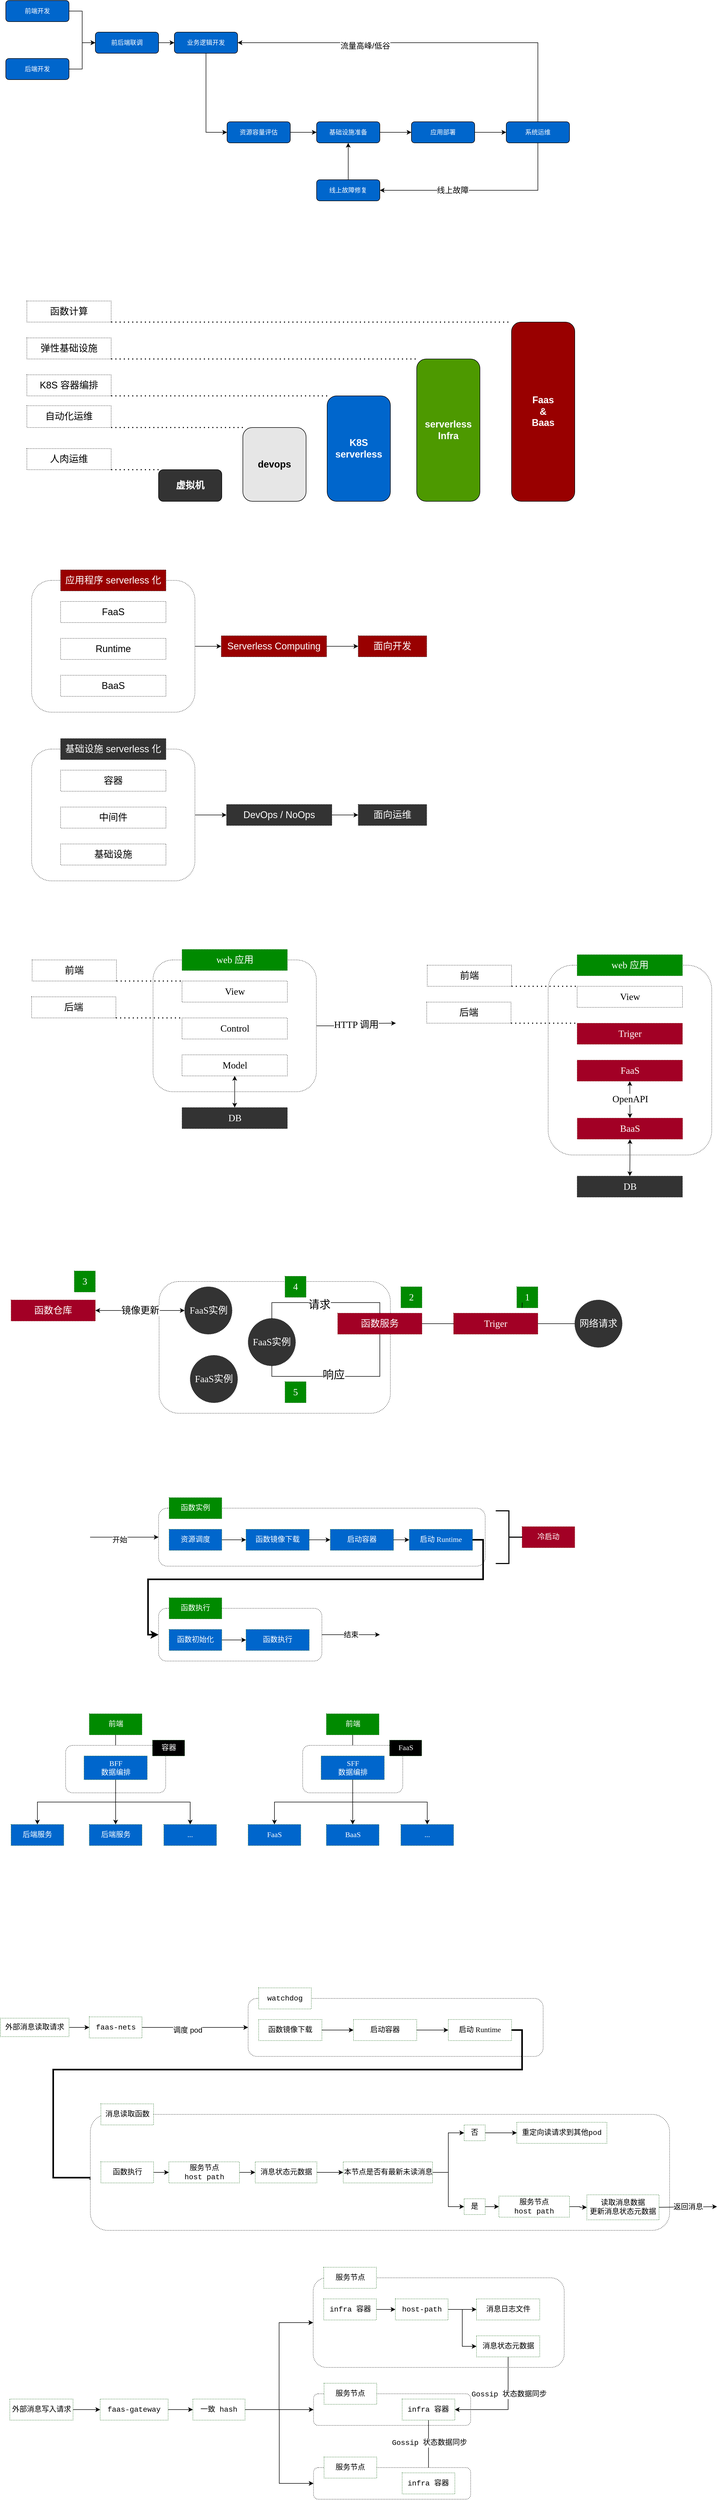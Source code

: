<mxfile version="16.2.1" type="github">
  <diagram id="bE9tsUGRjl7XfyiEoqof" name="Page-1">
    <mxGraphModel dx="4734" dy="1963" grid="1" gridSize="10" guides="1" tooltips="1" connect="1" arrows="1" fold="1" page="1" pageScale="1" pageWidth="827" pageHeight="1169" math="0" shadow="0">
      <root>
        <mxCell id="0" />
        <mxCell id="1" parent="0" />
        <mxCell id="Or5pxqyeU23qAVYO_Iuh-68" value="" style="edgeStyle=orthogonalEdgeStyle;rounded=0;orthogonalLoop=1;jettySize=auto;html=1;fontSize=18;fontColor=#FFFFFF;" parent="1" source="Or5pxqyeU23qAVYO_Iuh-57" target="Or5pxqyeU23qAVYO_Iuh-67" edge="1">
          <mxGeometry relative="1" as="geometry" />
        </mxCell>
        <mxCell id="Or5pxqyeU23qAVYO_Iuh-57" value="" style="rounded=1;whiteSpace=wrap;html=1;dashed=1;dashPattern=1 2;fontSize=18;fontColor=#000000;fillColor=#FFFFFF;" parent="1" vertex="1">
          <mxGeometry x="-3231" y="340" width="310" height="250" as="geometry" />
        </mxCell>
        <mxCell id="Or5pxqyeU23qAVYO_Iuh-20" value="" style="edgeStyle=orthogonalEdgeStyle;rounded=0;orthogonalLoop=1;jettySize=auto;html=1;fontColor=#FFFFFF;" parent="1" source="Or5pxqyeU23qAVYO_Iuh-9" target="Or5pxqyeU23qAVYO_Iuh-10" edge="1">
          <mxGeometry relative="1" as="geometry" />
        </mxCell>
        <mxCell id="Or5pxqyeU23qAVYO_Iuh-9" value="应用部署" style="rounded=1;whiteSpace=wrap;html=1;fillColor=#0066CC;fontColor=#FFFFFF;" parent="1" vertex="1">
          <mxGeometry x="-2510" y="-850" width="120" height="40" as="geometry" />
        </mxCell>
        <mxCell id="Or5pxqyeU23qAVYO_Iuh-22" style="edgeStyle=orthogonalEdgeStyle;rounded=0;orthogonalLoop=1;jettySize=auto;html=1;exitX=0.5;exitY=1;exitDx=0;exitDy=0;fontColor=#FFFFFF;entryX=1;entryY=0.5;entryDx=0;entryDy=0;" parent="1" source="Or5pxqyeU23qAVYO_Iuh-10" target="Or5pxqyeU23qAVYO_Iuh-13" edge="1">
          <mxGeometry relative="1" as="geometry">
            <mxPoint x="-2610" y="-640" as="targetPoint" />
          </mxGeometry>
        </mxCell>
        <mxCell id="Or5pxqyeU23qAVYO_Iuh-27" value="线上故障" style="edgeLabel;html=1;align=center;verticalAlign=middle;resizable=0;points=[];fontSize=15;fontColor=#000000;" parent="Or5pxqyeU23qAVYO_Iuh-22" vertex="1" connectable="0">
          <mxGeometry x="0.294" y="-1" relative="1" as="geometry">
            <mxPoint as="offset" />
          </mxGeometry>
        </mxCell>
        <mxCell id="Or5pxqyeU23qAVYO_Iuh-24" style="edgeStyle=orthogonalEdgeStyle;rounded=0;orthogonalLoop=1;jettySize=auto;html=1;exitX=0.5;exitY=0;exitDx=0;exitDy=0;entryX=1;entryY=0.5;entryDx=0;entryDy=0;fontColor=#FFFFFF;" parent="1" source="Or5pxqyeU23qAVYO_Iuh-10" target="Or5pxqyeU23qAVYO_Iuh-11" edge="1">
          <mxGeometry relative="1" as="geometry" />
        </mxCell>
        <mxCell id="Or5pxqyeU23qAVYO_Iuh-26" value="流量高峰/低谷" style="edgeLabel;html=1;align=center;verticalAlign=middle;resizable=0;points=[];fontColor=#000000;fontSize=15;" parent="Or5pxqyeU23qAVYO_Iuh-24" vertex="1" connectable="0">
          <mxGeometry x="0.328" y="5" relative="1" as="geometry">
            <mxPoint as="offset" />
          </mxGeometry>
        </mxCell>
        <mxCell id="Or5pxqyeU23qAVYO_Iuh-10" value="系统运维" style="rounded=1;whiteSpace=wrap;html=1;fillColor=#0066CC;fontColor=#FFFFFF;" parent="1" vertex="1">
          <mxGeometry x="-2330" y="-850" width="120" height="40" as="geometry" />
        </mxCell>
        <mxCell id="Or5pxqyeU23qAVYO_Iuh-21" style="edgeStyle=orthogonalEdgeStyle;rounded=0;orthogonalLoop=1;jettySize=auto;html=1;exitX=0.5;exitY=1;exitDx=0;exitDy=0;entryX=0;entryY=0.5;entryDx=0;entryDy=0;fontColor=#FFFFFF;" parent="1" source="Or5pxqyeU23qAVYO_Iuh-11" target="Or5pxqyeU23qAVYO_Iuh-14" edge="1">
          <mxGeometry relative="1" as="geometry" />
        </mxCell>
        <mxCell id="Or5pxqyeU23qAVYO_Iuh-11" value="业务逻辑开发" style="rounded=1;whiteSpace=wrap;html=1;fillColor=#0066CC;fontColor=#FFFFFF;" parent="1" vertex="1">
          <mxGeometry x="-2960" y="-1020" width="120" height="40" as="geometry" />
        </mxCell>
        <mxCell id="Or5pxqyeU23qAVYO_Iuh-25" style="edgeStyle=orthogonalEdgeStyle;rounded=0;orthogonalLoop=1;jettySize=auto;html=1;exitX=0.5;exitY=0;exitDx=0;exitDy=0;entryX=0.5;entryY=1;entryDx=0;entryDy=0;fontColor=#FFFFFF;" parent="1" source="Or5pxqyeU23qAVYO_Iuh-13" target="Or5pxqyeU23qAVYO_Iuh-15" edge="1">
          <mxGeometry relative="1" as="geometry" />
        </mxCell>
        <mxCell id="Or5pxqyeU23qAVYO_Iuh-13" value="线上故障修复" style="rounded=1;whiteSpace=wrap;html=1;fillColor=#0066CC;fontColor=#FFFFFF;" parent="1" vertex="1">
          <mxGeometry x="-2690" y="-740" width="120" height="40" as="geometry" />
        </mxCell>
        <mxCell id="Or5pxqyeU23qAVYO_Iuh-18" value="" style="edgeStyle=orthogonalEdgeStyle;rounded=0;orthogonalLoop=1;jettySize=auto;html=1;fontColor=#FFFFFF;" parent="1" source="Or5pxqyeU23qAVYO_Iuh-14" target="Or5pxqyeU23qAVYO_Iuh-15" edge="1">
          <mxGeometry relative="1" as="geometry" />
        </mxCell>
        <mxCell id="Or5pxqyeU23qAVYO_Iuh-14" value="资源容量评估" style="rounded=1;whiteSpace=wrap;html=1;fillColor=#0066CC;fontColor=#FFFFFF;" parent="1" vertex="1">
          <mxGeometry x="-2860" y="-850" width="120" height="40" as="geometry" />
        </mxCell>
        <mxCell id="Or5pxqyeU23qAVYO_Iuh-19" value="" style="edgeStyle=orthogonalEdgeStyle;rounded=0;orthogonalLoop=1;jettySize=auto;html=1;fontColor=#FFFFFF;" parent="1" source="Or5pxqyeU23qAVYO_Iuh-15" target="Or5pxqyeU23qAVYO_Iuh-9" edge="1">
          <mxGeometry relative="1" as="geometry" />
        </mxCell>
        <mxCell id="Or5pxqyeU23qAVYO_Iuh-15" value="基础设施准备" style="rounded=1;whiteSpace=wrap;html=1;fillColor=#0066CC;fontColor=#FFFFFF;" parent="1" vertex="1">
          <mxGeometry x="-2690" y="-850" width="120" height="40" as="geometry" />
        </mxCell>
        <mxCell id="Or5pxqyeU23qAVYO_Iuh-30" style="edgeStyle=orthogonalEdgeStyle;rounded=0;orthogonalLoop=1;jettySize=auto;html=1;exitX=1;exitY=0.5;exitDx=0;exitDy=0;fontSize=15;fontColor=#000000;" parent="1" source="Or5pxqyeU23qAVYO_Iuh-28" target="Or5pxqyeU23qAVYO_Iuh-11" edge="1">
          <mxGeometry relative="1" as="geometry" />
        </mxCell>
        <mxCell id="Or5pxqyeU23qAVYO_Iuh-28" value="前后端联调" style="rounded=1;whiteSpace=wrap;html=1;fillColor=#0066CC;fontColor=#FFFFFF;" parent="1" vertex="1">
          <mxGeometry x="-3110" y="-1020" width="120" height="40" as="geometry" />
        </mxCell>
        <mxCell id="Or5pxqyeU23qAVYO_Iuh-32" style="edgeStyle=orthogonalEdgeStyle;rounded=0;orthogonalLoop=1;jettySize=auto;html=1;exitX=1;exitY=0.5;exitDx=0;exitDy=0;entryX=0;entryY=0.5;entryDx=0;entryDy=0;fontSize=15;fontColor=#000000;" parent="1" source="Or5pxqyeU23qAVYO_Iuh-29" target="Or5pxqyeU23qAVYO_Iuh-28" edge="1">
          <mxGeometry relative="1" as="geometry" />
        </mxCell>
        <mxCell id="Or5pxqyeU23qAVYO_Iuh-29" value="前端开发" style="rounded=1;whiteSpace=wrap;html=1;fillColor=#0066CC;fontColor=#FFFFFF;" parent="1" vertex="1">
          <mxGeometry x="-3280" y="-1080" width="120" height="40" as="geometry" />
        </mxCell>
        <mxCell id="Or5pxqyeU23qAVYO_Iuh-34" value="" style="edgeStyle=orthogonalEdgeStyle;rounded=0;orthogonalLoop=1;jettySize=auto;html=1;fontSize=15;fontColor=#000000;entryX=0;entryY=0.5;entryDx=0;entryDy=0;" parent="1" source="Or5pxqyeU23qAVYO_Iuh-31" target="Or5pxqyeU23qAVYO_Iuh-28" edge="1">
          <mxGeometry relative="1" as="geometry" />
        </mxCell>
        <mxCell id="Or5pxqyeU23qAVYO_Iuh-31" value="后端开发" style="rounded=1;whiteSpace=wrap;html=1;fillColor=#0066CC;fontColor=#FFFFFF;" parent="1" vertex="1">
          <mxGeometry x="-3280" y="-970" width="120" height="40" as="geometry" />
        </mxCell>
        <mxCell id="Or5pxqyeU23qAVYO_Iuh-35" value="虚拟机" style="rounded=1;whiteSpace=wrap;html=1;fontSize=18;fontColor=#FFFFFF;fillColor=#333333;fontStyle=1" parent="1" vertex="1">
          <mxGeometry x="-2990" y="-190" width="120" height="60" as="geometry" />
        </mxCell>
        <mxCell id="Or5pxqyeU23qAVYO_Iuh-36" value="&lt;div style=&quot;font-size: 18px;&quot;&gt;K8S&lt;/div&gt;&lt;div style=&quot;font-size: 18px;&quot;&gt;serverless&lt;br style=&quot;font-size: 18px;&quot;&gt;&lt;/div&gt;" style="rounded=1;whiteSpace=wrap;html=1;fontSize=18;fontColor=#FFFFFF;fillColor=#0066CC;fontStyle=1" parent="1" vertex="1">
          <mxGeometry x="-2670" y="-330" width="120" height="200" as="geometry" />
        </mxCell>
        <mxCell id="Or5pxqyeU23qAVYO_Iuh-37" value="devops" style="rounded=1;whiteSpace=wrap;html=1;fontSize=18;fontColor=#000000;fillColor=#E6E6E6;fontStyle=1" parent="1" vertex="1">
          <mxGeometry x="-2830" y="-270" width="120" height="140" as="geometry" />
        </mxCell>
        <mxCell id="Or5pxqyeU23qAVYO_Iuh-38" value="&lt;div style=&quot;font-size: 18px;&quot;&gt;serverless&lt;/div&gt;&lt;div style=&quot;font-size: 18px;&quot;&gt;Infra&lt;br style=&quot;font-size: 18px;&quot;&gt;&lt;/div&gt;" style="rounded=1;whiteSpace=wrap;html=1;fontSize=18;fontColor=#FFFFFF;fillColor=#4D9900;fontStyle=1" parent="1" vertex="1">
          <mxGeometry x="-2500" y="-400" width="120" height="270" as="geometry" />
        </mxCell>
        <mxCell id="Or5pxqyeU23qAVYO_Iuh-39" value="&lt;div style=&quot;font-size: 18px&quot;&gt;Faas&lt;/div&gt;&lt;div style=&quot;font-size: 18px&quot;&gt;&amp;amp;&lt;/div&gt;&lt;div style=&quot;font-size: 18px&quot;&gt;Baas&lt;br style=&quot;font-size: 18px&quot;&gt;&lt;/div&gt;" style="rounded=1;whiteSpace=wrap;html=1;fontSize=18;fontColor=#FFFFFF;fillColor=#990000;fontStyle=1" parent="1" vertex="1">
          <mxGeometry x="-2320" y="-470" width="120" height="340" as="geometry" />
        </mxCell>
        <mxCell id="Or5pxqyeU23qAVYO_Iuh-40" value="人肉运维" style="rounded=0;whiteSpace=wrap;html=1;fontSize=18;fontColor=#000000;fillColor=#FFFFFF;dashed=1;dashPattern=1 2;" parent="1" vertex="1">
          <mxGeometry x="-3240" y="-230" width="160" height="40" as="geometry" />
        </mxCell>
        <mxCell id="Or5pxqyeU23qAVYO_Iuh-42" value="" style="endArrow=none;dashed=1;html=1;dashPattern=1 3;strokeWidth=2;rounded=0;fontSize=18;fontColor=#000000;exitX=1;exitY=1;exitDx=0;exitDy=0;entryX=0;entryY=0;entryDx=0;entryDy=0;" parent="1" source="Or5pxqyeU23qAVYO_Iuh-40" target="Or5pxqyeU23qAVYO_Iuh-35" edge="1">
          <mxGeometry width="50" height="50" relative="1" as="geometry">
            <mxPoint x="-3040" y="-340" as="sourcePoint" />
            <mxPoint x="-2990" y="-390" as="targetPoint" />
          </mxGeometry>
        </mxCell>
        <mxCell id="Or5pxqyeU23qAVYO_Iuh-43" value="自动化运维" style="rounded=0;whiteSpace=wrap;html=1;fontSize=18;fontColor=#000000;fillColor=#FFFFFF;dashed=1;dashPattern=1 2;" parent="1" vertex="1">
          <mxGeometry x="-3240" y="-311.33" width="160" height="41.33" as="geometry" />
        </mxCell>
        <mxCell id="Or5pxqyeU23qAVYO_Iuh-44" value="" style="endArrow=none;dashed=1;html=1;dashPattern=1 3;strokeWidth=2;rounded=0;fontSize=18;fontColor=#000000;exitX=1;exitY=1;exitDx=0;exitDy=0;entryX=0;entryY=0;entryDx=0;entryDy=0;" parent="1" source="Or5pxqyeU23qAVYO_Iuh-43" target="Or5pxqyeU23qAVYO_Iuh-37" edge="1">
          <mxGeometry width="50" height="50" relative="1" as="geometry">
            <mxPoint x="-3040" y="-421.33" as="sourcePoint" />
            <mxPoint x="-2990" y="-271.33" as="targetPoint" />
          </mxGeometry>
        </mxCell>
        <mxCell id="Or5pxqyeU23qAVYO_Iuh-45" value="K8S 容器编排" style="rounded=0;whiteSpace=wrap;html=1;fontSize=18;fontColor=#000000;fillColor=#FFFFFF;dashed=1;dashPattern=1 2;" parent="1" vertex="1">
          <mxGeometry x="-3240" y="-370" width="160" height="40" as="geometry" />
        </mxCell>
        <mxCell id="Or5pxqyeU23qAVYO_Iuh-46" value="" style="endArrow=none;dashed=1;html=1;dashPattern=1 3;strokeWidth=2;rounded=0;fontSize=18;fontColor=#000000;exitX=1;exitY=1;exitDx=0;exitDy=0;entryX=0;entryY=0;entryDx=0;entryDy=0;" parent="1" source="Or5pxqyeU23qAVYO_Iuh-45" target="Or5pxqyeU23qAVYO_Iuh-36" edge="1">
          <mxGeometry width="50" height="50" relative="1" as="geometry">
            <mxPoint x="-3040" y="-500" as="sourcePoint" />
            <mxPoint x="-2990" y="-350" as="targetPoint" />
          </mxGeometry>
        </mxCell>
        <mxCell id="Or5pxqyeU23qAVYO_Iuh-47" value="弹性基础设施" style="rounded=0;whiteSpace=wrap;html=1;fontSize=18;fontColor=#000000;fillColor=#FFFFFF;dashed=1;dashPattern=1 2;" parent="1" vertex="1">
          <mxGeometry x="-3240" y="-440" width="160" height="40" as="geometry" />
        </mxCell>
        <mxCell id="Or5pxqyeU23qAVYO_Iuh-48" value="" style="endArrow=none;dashed=1;html=1;dashPattern=1 3;strokeWidth=2;rounded=0;fontSize=18;fontColor=#000000;exitX=1;exitY=1;exitDx=0;exitDy=0;entryX=0;entryY=0;entryDx=0;entryDy=0;" parent="1" source="Or5pxqyeU23qAVYO_Iuh-47" target="Or5pxqyeU23qAVYO_Iuh-38" edge="1">
          <mxGeometry width="50" height="50" relative="1" as="geometry">
            <mxPoint x="-3040" y="-560" as="sourcePoint" />
            <mxPoint x="-2990" y="-410" as="targetPoint" />
          </mxGeometry>
        </mxCell>
        <mxCell id="Or5pxqyeU23qAVYO_Iuh-49" value="函数计算" style="rounded=0;whiteSpace=wrap;html=1;fontSize=18;fontColor=#000000;fillColor=#FFFFFF;dashed=1;dashPattern=1 2;" parent="1" vertex="1">
          <mxGeometry x="-3240" y="-510" width="160" height="40" as="geometry" />
        </mxCell>
        <mxCell id="Or5pxqyeU23qAVYO_Iuh-50" value="" style="endArrow=none;dashed=1;html=1;dashPattern=1 3;strokeWidth=2;rounded=0;fontSize=18;fontColor=#000000;exitX=1;exitY=1;exitDx=0;exitDy=0;entryX=0;entryY=0;entryDx=0;entryDy=0;" parent="1" source="Or5pxqyeU23qAVYO_Iuh-49" target="Or5pxqyeU23qAVYO_Iuh-39" edge="1">
          <mxGeometry width="50" height="50" relative="1" as="geometry">
            <mxPoint x="-3040" y="-620" as="sourcePoint" />
            <mxPoint x="-2990" y="-470" as="targetPoint" />
          </mxGeometry>
        </mxCell>
        <mxCell id="Or5pxqyeU23qAVYO_Iuh-53" value="容器" style="rounded=0;whiteSpace=wrap;html=1;dashed=1;dashPattern=1 2;fontSize=18;fontColor=#000000;fillColor=#FFFFFF;" parent="1" vertex="1">
          <mxGeometry x="-3176" y="380" width="200" height="40" as="geometry" />
        </mxCell>
        <mxCell id="Or5pxqyeU23qAVYO_Iuh-54" value="中间件" style="rounded=0;whiteSpace=wrap;html=1;dashed=1;dashPattern=1 2;fontSize=18;fontColor=#000000;fillColor=#FFFFFF;" parent="1" vertex="1">
          <mxGeometry x="-3176" y="450" width="200" height="40" as="geometry" />
        </mxCell>
        <mxCell id="Or5pxqyeU23qAVYO_Iuh-55" value="基础设施" style="rounded=0;whiteSpace=wrap;html=1;dashed=1;dashPattern=1 2;fontSize=18;fontColor=#000000;fillColor=#FFFFFF;" parent="1" vertex="1">
          <mxGeometry x="-3176" y="520" width="200" height="40" as="geometry" />
        </mxCell>
        <mxCell id="Or5pxqyeU23qAVYO_Iuh-51" value="基础设施 serverless 化" style="rounded=0;whiteSpace=wrap;html=1;dashed=1;dashPattern=1 2;fontSize=18;fontColor=#FFFFFF;fillColor=#333333;" parent="1" vertex="1">
          <mxGeometry x="-3176" y="320" width="200" height="40" as="geometry" />
        </mxCell>
        <mxCell id="Or5pxqyeU23qAVYO_Iuh-64" value="" style="edgeStyle=orthogonalEdgeStyle;rounded=0;orthogonalLoop=1;jettySize=auto;html=1;fontSize=18;fontColor=#FFFFFF;" parent="1" source="Or5pxqyeU23qAVYO_Iuh-58" target="Or5pxqyeU23qAVYO_Iuh-63" edge="1">
          <mxGeometry relative="1" as="geometry" />
        </mxCell>
        <mxCell id="Or5pxqyeU23qAVYO_Iuh-58" value="" style="rounded=1;whiteSpace=wrap;html=1;dashed=1;dashPattern=1 2;fontSize=18;fontColor=#000000;fillColor=#FFFFFF;" parent="1" vertex="1">
          <mxGeometry x="-3231" y="20" width="310" height="250" as="geometry" />
        </mxCell>
        <mxCell id="Or5pxqyeU23qAVYO_Iuh-59" value="&lt;div&gt;FaaS&lt;/div&gt;" style="rounded=0;whiteSpace=wrap;html=1;dashed=1;dashPattern=1 2;fontSize=18;fontColor=#000000;fillColor=#FFFFFF;" parent="1" vertex="1">
          <mxGeometry x="-3176" y="60" width="200" height="40" as="geometry" />
        </mxCell>
        <mxCell id="Or5pxqyeU23qAVYO_Iuh-60" value="Runtime" style="rounded=0;whiteSpace=wrap;html=1;dashed=1;dashPattern=1 2;fontSize=18;fontColor=#000000;fillColor=#FFFFFF;" parent="1" vertex="1">
          <mxGeometry x="-3176" y="130" width="200" height="40" as="geometry" />
        </mxCell>
        <mxCell id="Or5pxqyeU23qAVYO_Iuh-61" value="BaaS" style="rounded=0;whiteSpace=wrap;html=1;dashed=1;dashPattern=1 2;fontSize=18;fontColor=#000000;fillColor=#FFFFFF;" parent="1" vertex="1">
          <mxGeometry x="-3176" y="200" width="200" height="40" as="geometry" />
        </mxCell>
        <mxCell id="Or5pxqyeU23qAVYO_Iuh-62" value="应用程序 serverless 化" style="rounded=0;whiteSpace=wrap;html=1;dashed=1;dashPattern=1 2;fontSize=18;fontColor=#FFFFFF;fillColor=#990000;" parent="1" vertex="1">
          <mxGeometry x="-3176" width="200" height="40" as="geometry" />
        </mxCell>
        <mxCell id="Or5pxqyeU23qAVYO_Iuh-66" value="" style="edgeStyle=orthogonalEdgeStyle;rounded=0;orthogonalLoop=1;jettySize=auto;html=1;fontSize=18;fontColor=#FFFFFF;" parent="1" source="Or5pxqyeU23qAVYO_Iuh-63" target="Or5pxqyeU23qAVYO_Iuh-65" edge="1">
          <mxGeometry relative="1" as="geometry" />
        </mxCell>
        <mxCell id="Or5pxqyeU23qAVYO_Iuh-63" value="Serverless Computing" style="rounded=0;whiteSpace=wrap;html=1;dashed=1;dashPattern=1 2;fontSize=18;fontColor=#FFFFFF;fillColor=#990000;" parent="1" vertex="1">
          <mxGeometry x="-2871" y="125" width="200" height="40" as="geometry" />
        </mxCell>
        <mxCell id="Or5pxqyeU23qAVYO_Iuh-65" value="面向开发" style="rounded=0;whiteSpace=wrap;html=1;dashed=1;dashPattern=1 2;fontSize=18;fontColor=#FFFFFF;fillColor=#990000;" parent="1" vertex="1">
          <mxGeometry x="-2611" y="125" width="130" height="40" as="geometry" />
        </mxCell>
        <mxCell id="Or5pxqyeU23qAVYO_Iuh-70" value="" style="edgeStyle=orthogonalEdgeStyle;rounded=0;orthogonalLoop=1;jettySize=auto;html=1;fontSize=18;fontColor=#FFFFFF;" parent="1" source="Or5pxqyeU23qAVYO_Iuh-67" target="Or5pxqyeU23qAVYO_Iuh-69" edge="1">
          <mxGeometry relative="1" as="geometry" />
        </mxCell>
        <mxCell id="Or5pxqyeU23qAVYO_Iuh-67" value="DevOps / NoOps" style="rounded=0;whiteSpace=wrap;html=1;dashed=1;dashPattern=1 2;fontSize=18;fontColor=#FFFFFF;fillColor=#333333;" parent="1" vertex="1">
          <mxGeometry x="-2861" y="445" width="200" height="40" as="geometry" />
        </mxCell>
        <mxCell id="Or5pxqyeU23qAVYO_Iuh-69" value="面向运维" style="rounded=0;whiteSpace=wrap;html=1;dashed=1;dashPattern=1 2;fontSize=18;fontColor=#FFFFFF;fillColor=#333333;" parent="1" vertex="1">
          <mxGeometry x="-2611" y="445" width="130" height="40" as="geometry" />
        </mxCell>
        <mxCell id="Or5pxqyeU23qAVYO_Iuh-71" value="HTTP 调用" style="edgeStyle=orthogonalEdgeStyle;rounded=0;orthogonalLoop=1;jettySize=auto;html=1;fontSize=18;fontColor=#000000;fontFamily=Comic Sans MS;" parent="1" source="Or5pxqyeU23qAVYO_Iuh-72" edge="1">
          <mxGeometry relative="1" as="geometry">
            <mxPoint x="-2539.5" y="860" as="targetPoint" />
          </mxGeometry>
        </mxCell>
        <mxCell id="Or5pxqyeU23qAVYO_Iuh-72" value="" style="rounded=1;whiteSpace=wrap;html=1;dashed=1;dashPattern=1 2;fontSize=18;fontColor=#000000;fillColor=#FFFFFF;fontFamily=Comic Sans MS;" parent="1" vertex="1">
          <mxGeometry x="-3000.5" y="740" width="310" height="250" as="geometry" />
        </mxCell>
        <mxCell id="Or5pxqyeU23qAVYO_Iuh-73" value="View" style="rounded=0;whiteSpace=wrap;html=1;dashed=1;dashPattern=1 2;fontSize=18;fontColor=#000000;fillColor=#FFFFFF;fontFamily=Comic Sans MS;" parent="1" vertex="1">
          <mxGeometry x="-2945.5" y="780" width="200" height="40" as="geometry" />
        </mxCell>
        <mxCell id="Or5pxqyeU23qAVYO_Iuh-74" value="Control" style="rounded=0;whiteSpace=wrap;html=1;dashed=1;dashPattern=1 2;fontSize=18;fontColor=#000000;fillColor=#FFFFFF;fontFamily=Comic Sans MS;" parent="1" vertex="1">
          <mxGeometry x="-2945.5" y="850" width="200" height="40" as="geometry" />
        </mxCell>
        <mxCell id="Or5pxqyeU23qAVYO_Iuh-78" value="" style="edgeStyle=orthogonalEdgeStyle;rounded=0;orthogonalLoop=1;jettySize=auto;html=1;fontSize=18;fontColor=#FFFFFF;startArrow=classic;startFill=1;fontFamily=Comic Sans MS;" parent="1" source="Or5pxqyeU23qAVYO_Iuh-75" target="Or5pxqyeU23qAVYO_Iuh-77" edge="1">
          <mxGeometry relative="1" as="geometry" />
        </mxCell>
        <mxCell id="Or5pxqyeU23qAVYO_Iuh-75" value="Model" style="rounded=0;whiteSpace=wrap;html=1;dashed=1;dashPattern=1 2;fontSize=18;fontColor=#000000;fillColor=#FFFFFF;fontFamily=Comic Sans MS;" parent="1" vertex="1">
          <mxGeometry x="-2945.5" y="920" width="200" height="40" as="geometry" />
        </mxCell>
        <mxCell id="Or5pxqyeU23qAVYO_Iuh-76" value="web 应用" style="rounded=0;whiteSpace=wrap;html=1;dashed=1;dashPattern=1 2;fontSize=18;fontColor=#ffffff;fillColor=#008a00;strokeColor=#005700;fontFamily=Comic Sans MS;" parent="1" vertex="1">
          <mxGeometry x="-2945.5" y="720" width="200" height="40" as="geometry" />
        </mxCell>
        <mxCell id="Or5pxqyeU23qAVYO_Iuh-77" value="DB" style="rounded=0;whiteSpace=wrap;html=1;dashed=1;dashPattern=1 2;fontSize=18;fontColor=#FFFFFF;fillColor=#333333;fontFamily=Comic Sans MS;" parent="1" vertex="1">
          <mxGeometry x="-2945.5" y="1020" width="200" height="40" as="geometry" />
        </mxCell>
        <mxCell id="Or5pxqyeU23qAVYO_Iuh-79" value="前端" style="rounded=0;whiteSpace=wrap;html=1;fontSize=18;fontColor=#000000;fillColor=#FFFFFF;dashed=1;dashPattern=1 2;fontFamily=Comic Sans MS;" parent="1" vertex="1">
          <mxGeometry x="-3230" y="740" width="160" height="40" as="geometry" />
        </mxCell>
        <mxCell id="Or5pxqyeU23qAVYO_Iuh-80" value="" style="endArrow=none;dashed=1;html=1;dashPattern=1 3;strokeWidth=2;rounded=0;fontSize=18;fontColor=#000000;exitX=1;exitY=1;exitDx=0;exitDy=0;entryX=0;entryY=0;entryDx=0;entryDy=0;" parent="1" source="Or5pxqyeU23qAVYO_Iuh-79" edge="1">
          <mxGeometry width="50" height="50" relative="1" as="geometry">
            <mxPoint x="-2995.5" y="630" as="sourcePoint" />
            <mxPoint x="-2945.5" y="780" as="targetPoint" />
          </mxGeometry>
        </mxCell>
        <mxCell id="Or5pxqyeU23qAVYO_Iuh-81" value="后端" style="rounded=0;whiteSpace=wrap;html=1;fontSize=18;fontColor=#000000;fillColor=#FFFFFF;dashed=1;dashPattern=1 2;fontFamily=Comic Sans MS;" parent="1" vertex="1">
          <mxGeometry x="-3231" y="810" width="160" height="40" as="geometry" />
        </mxCell>
        <mxCell id="Or5pxqyeU23qAVYO_Iuh-82" value="" style="endArrow=none;dashed=1;html=1;dashPattern=1 3;strokeWidth=2;rounded=0;fontSize=18;fontColor=#000000;exitX=1;exitY=1;exitDx=0;exitDy=0;entryX=0;entryY=0;entryDx=0;entryDy=0;" parent="1" source="Or5pxqyeU23qAVYO_Iuh-81" edge="1">
          <mxGeometry width="50" height="50" relative="1" as="geometry">
            <mxPoint x="-2995.5" y="700" as="sourcePoint" />
            <mxPoint x="-2945.5" y="850" as="targetPoint" />
          </mxGeometry>
        </mxCell>
        <mxCell id="Or5pxqyeU23qAVYO_Iuh-84" value="" style="rounded=1;whiteSpace=wrap;html=1;dashed=1;dashPattern=1 2;fontSize=18;fontColor=#000000;fillColor=#FFFFFF;fontFamily=Comic Sans MS;" parent="1" vertex="1">
          <mxGeometry x="-2250.5" y="750" width="310.5" height="360" as="geometry" />
        </mxCell>
        <mxCell id="Or5pxqyeU23qAVYO_Iuh-85" value="View" style="rounded=0;whiteSpace=wrap;html=1;dashed=1;dashPattern=1 2;fontSize=18;fontColor=#000000;fillColor=#FFFFFF;fontFamily=Comic Sans MS;" parent="1" vertex="1">
          <mxGeometry x="-2195.5" y="790" width="200" height="40" as="geometry" />
        </mxCell>
        <mxCell id="Or5pxqyeU23qAVYO_Iuh-86" value="Triger" style="rounded=0;whiteSpace=wrap;html=1;dashed=1;dashPattern=1 2;fontSize=18;fontColor=#ffffff;fillColor=#a20025;fontFamily=Comic Sans MS;strokeColor=#6F0000;" parent="1" vertex="1">
          <mxGeometry x="-2195.5" y="860" width="200" height="40" as="geometry" />
        </mxCell>
        <mxCell id="Or5pxqyeU23qAVYO_Iuh-87" value="" style="edgeStyle=orthogonalEdgeStyle;rounded=0;orthogonalLoop=1;jettySize=auto;html=1;fontSize=18;fontColor=#FFFFFF;startArrow=classic;startFill=1;fontFamily=Comic Sans MS;exitX=0.5;exitY=1;exitDx=0;exitDy=0;" parent="1" source="Or5pxqyeU23qAVYO_Iuh-96" target="Or5pxqyeU23qAVYO_Iuh-90" edge="1">
          <mxGeometry relative="1" as="geometry">
            <mxPoint x="-2095.5" y="1130" as="sourcePoint" />
          </mxGeometry>
        </mxCell>
        <mxCell id="Or5pxqyeU23qAVYO_Iuh-89" value="web 应用" style="rounded=0;whiteSpace=wrap;html=1;dashed=1;dashPattern=1 2;fontSize=18;fontColor=#ffffff;fillColor=#008a00;strokeColor=#005700;fontFamily=Comic Sans MS;" parent="1" vertex="1">
          <mxGeometry x="-2195.5" y="730" width="200" height="40" as="geometry" />
        </mxCell>
        <mxCell id="Or5pxqyeU23qAVYO_Iuh-90" value="DB" style="rounded=0;whiteSpace=wrap;html=1;dashed=1;dashPattern=1 2;fontSize=18;fontColor=#FFFFFF;fillColor=#333333;fontFamily=Comic Sans MS;" parent="1" vertex="1">
          <mxGeometry x="-2195.5" y="1150" width="200" height="40" as="geometry" />
        </mxCell>
        <mxCell id="Or5pxqyeU23qAVYO_Iuh-91" value="前端" style="rounded=0;whiteSpace=wrap;html=1;fontSize=18;fontColor=#000000;fillColor=#FFFFFF;dashed=1;dashPattern=1 2;fontFamily=Comic Sans MS;" parent="1" vertex="1">
          <mxGeometry x="-2480" y="750" width="160" height="40" as="geometry" />
        </mxCell>
        <mxCell id="Or5pxqyeU23qAVYO_Iuh-92" value="" style="endArrow=none;dashed=1;html=1;dashPattern=1 3;strokeWidth=2;rounded=0;fontSize=18;fontColor=#000000;exitX=1;exitY=1;exitDx=0;exitDy=0;entryX=0;entryY=0;entryDx=0;entryDy=0;" parent="1" source="Or5pxqyeU23qAVYO_Iuh-91" edge="1">
          <mxGeometry width="50" height="50" relative="1" as="geometry">
            <mxPoint x="-2245.5" y="640" as="sourcePoint" />
            <mxPoint x="-2195.5" y="790" as="targetPoint" />
          </mxGeometry>
        </mxCell>
        <mxCell id="Or5pxqyeU23qAVYO_Iuh-93" value="后端" style="rounded=0;whiteSpace=wrap;html=1;fontSize=18;fontColor=#000000;fillColor=#FFFFFF;dashed=1;dashPattern=1 2;fontFamily=Comic Sans MS;" parent="1" vertex="1">
          <mxGeometry x="-2481" y="820" width="160" height="40" as="geometry" />
        </mxCell>
        <mxCell id="Or5pxqyeU23qAVYO_Iuh-94" value="" style="endArrow=none;dashed=1;html=1;dashPattern=1 3;strokeWidth=2;rounded=0;fontSize=18;fontColor=#000000;exitX=1;exitY=1;exitDx=0;exitDy=0;entryX=0;entryY=0;entryDx=0;entryDy=0;" parent="1" source="Or5pxqyeU23qAVYO_Iuh-93" edge="1">
          <mxGeometry width="50" height="50" relative="1" as="geometry">
            <mxPoint x="-2245.5" y="710" as="sourcePoint" />
            <mxPoint x="-2195.5" y="860" as="targetPoint" />
          </mxGeometry>
        </mxCell>
        <mxCell id="Or5pxqyeU23qAVYO_Iuh-97" value="" style="edgeStyle=orthogonalEdgeStyle;rounded=0;orthogonalLoop=1;jettySize=auto;html=1;fontFamily=Comic Sans MS;fontSize=18;fontColor=#000000;startArrow=classic;startFill=1;" parent="1" source="Or5pxqyeU23qAVYO_Iuh-95" target="Or5pxqyeU23qAVYO_Iuh-96" edge="1">
          <mxGeometry relative="1" as="geometry" />
        </mxCell>
        <mxCell id="Or5pxqyeU23qAVYO_Iuh-98" value="OpenAPI" style="edgeLabel;html=1;align=center;verticalAlign=middle;resizable=0;points=[];fontSize=18;fontFamily=Comic Sans MS;fontColor=#000000;" parent="Or5pxqyeU23qAVYO_Iuh-97" vertex="1" connectable="0">
          <mxGeometry x="-0.072" relative="1" as="geometry">
            <mxPoint y="1" as="offset" />
          </mxGeometry>
        </mxCell>
        <mxCell id="Or5pxqyeU23qAVYO_Iuh-95" value="FaaS" style="rounded=0;whiteSpace=wrap;html=1;dashed=1;dashPattern=1 2;fontSize=18;fontColor=#ffffff;fillColor=#a20025;fontFamily=Comic Sans MS;strokeColor=#6F0000;" parent="1" vertex="1">
          <mxGeometry x="-2195.5" y="930" width="200" height="40" as="geometry" />
        </mxCell>
        <mxCell id="Or5pxqyeU23qAVYO_Iuh-96" value="BaaS" style="rounded=0;whiteSpace=wrap;html=1;dashed=1;dashPattern=1 2;fontSize=18;fontColor=#ffffff;fillColor=#a20025;fontFamily=Comic Sans MS;strokeColor=#6F0000;" parent="1" vertex="1">
          <mxGeometry x="-2195.25" y="1040" width="200" height="40" as="geometry" />
        </mxCell>
        <mxCell id="Or5pxqyeU23qAVYO_Iuh-99" value="" style="rounded=1;whiteSpace=wrap;html=1;dashed=1;dashPattern=1 2;fontSize=18;fontColor=#000000;fillColor=#FFFFFF;fontFamily=Comic Sans MS;" parent="1" vertex="1">
          <mxGeometry x="-2989" y="1350" width="439" height="250" as="geometry" />
        </mxCell>
        <mxCell id="Or5pxqyeU23qAVYO_Iuh-104" value="镜像更新" style="edgeStyle=orthogonalEdgeStyle;rounded=0;orthogonalLoop=1;jettySize=auto;html=1;fontFamily=Comic Sans MS;fontSize=18;fontColor=#000000;startArrow=classic;startFill=1;exitX=1;exitY=0.5;exitDx=0;exitDy=0;" parent="1" source="Or5pxqyeU23qAVYO_Iuh-100" target="Or5pxqyeU23qAVYO_Iuh-102" edge="1">
          <mxGeometry relative="1" as="geometry">
            <mxPoint x="-3050" y="1405" as="sourcePoint" />
          </mxGeometry>
        </mxCell>
        <mxCell id="Or5pxqyeU23qAVYO_Iuh-100" value="函数仓库" style="rounded=0;whiteSpace=wrap;html=1;dashed=1;dashPattern=1 2;fontSize=18;fontColor=#ffffff;fillColor=#a20025;fontFamily=Comic Sans MS;strokeColor=#6F0000;" parent="1" vertex="1">
          <mxGeometry x="-3270" y="1385" width="160" height="40" as="geometry" />
        </mxCell>
        <mxCell id="Or5pxqyeU23qAVYO_Iuh-110" style="edgeStyle=orthogonalEdgeStyle;rounded=0;orthogonalLoop=1;jettySize=auto;html=1;exitX=0.5;exitY=1;exitDx=0;exitDy=0;entryX=0.5;entryY=1;entryDx=0;entryDy=0;fontFamily=Comic Sans MS;fontSize=21;fontColor=#000000;startArrow=none;startFill=0;endArrow=none;endFill=0;" parent="1" source="Or5pxqyeU23qAVYO_Iuh-101" target="Or5pxqyeU23qAVYO_Iuh-105" edge="1">
          <mxGeometry relative="1" as="geometry" />
        </mxCell>
        <mxCell id="Or5pxqyeU23qAVYO_Iuh-111" value="响应" style="edgeLabel;html=1;align=center;verticalAlign=middle;resizable=0;points=[];fontSize=21;fontFamily=Comic Sans MS;fontColor=#000000;" parent="Or5pxqyeU23qAVYO_Iuh-110" vertex="1" connectable="0">
          <mxGeometry x="-0.11" y="3" relative="1" as="geometry">
            <mxPoint x="1" as="offset" />
          </mxGeometry>
        </mxCell>
        <mxCell id="Or5pxqyeU23qAVYO_Iuh-101" value="FaaS实例" style="ellipse;whiteSpace=wrap;html=1;aspect=fixed;dashed=1;dashPattern=1 2;fontFamily=Comic Sans MS;fontSize=18;fontColor=#FFFFFF;fillColor=#333333;" parent="1" vertex="1">
          <mxGeometry x="-2820" y="1420" width="90" height="90" as="geometry" />
        </mxCell>
        <mxCell id="Or5pxqyeU23qAVYO_Iuh-102" value="FaaS实例" style="ellipse;whiteSpace=wrap;html=1;aspect=fixed;dashed=1;dashPattern=1 2;fontFamily=Comic Sans MS;fontSize=18;fontColor=#FFFFFF;fillColor=#333333;" parent="1" vertex="1">
          <mxGeometry x="-2940.5" y="1360" width="90" height="90" as="geometry" />
        </mxCell>
        <mxCell id="Or5pxqyeU23qAVYO_Iuh-103" value="FaaS实例" style="ellipse;whiteSpace=wrap;html=1;aspect=fixed;dashed=1;dashPattern=1 2;fontFamily=Comic Sans MS;fontSize=18;fontColor=#FFFFFF;fillColor=#333333;" parent="1" vertex="1">
          <mxGeometry x="-2930" y="1490" width="90" height="90" as="geometry" />
        </mxCell>
        <mxCell id="Or5pxqyeU23qAVYO_Iuh-107" style="edgeStyle=orthogonalEdgeStyle;rounded=0;orthogonalLoop=1;jettySize=auto;html=1;exitX=0.5;exitY=0;exitDx=0;exitDy=0;entryX=0.5;entryY=0;entryDx=0;entryDy=0;fontFamily=Comic Sans MS;fontSize=18;fontColor=#000000;startArrow=none;startFill=0;endArrow=none;endFill=0;" parent="1" source="Or5pxqyeU23qAVYO_Iuh-105" target="Or5pxqyeU23qAVYO_Iuh-101" edge="1">
          <mxGeometry relative="1" as="geometry" />
        </mxCell>
        <mxCell id="Or5pxqyeU23qAVYO_Iuh-108" value="请求" style="edgeLabel;html=1;align=center;verticalAlign=middle;resizable=0;points=[];fontSize=21;fontFamily=Comic Sans MS;fontColor=#000000;" parent="Or5pxqyeU23qAVYO_Iuh-107" vertex="1" connectable="0">
          <mxGeometry x="0.059" y="4" relative="1" as="geometry">
            <mxPoint as="offset" />
          </mxGeometry>
        </mxCell>
        <mxCell id="Or5pxqyeU23qAVYO_Iuh-105" value="函数服务" style="rounded=0;whiteSpace=wrap;html=1;dashed=1;dashPattern=1 2;fontSize=18;fontColor=#ffffff;fillColor=#a20025;fontFamily=Comic Sans MS;strokeColor=#6F0000;" parent="1" vertex="1">
          <mxGeometry x="-2650" y="1410" width="160" height="40" as="geometry" />
        </mxCell>
        <mxCell id="Or5pxqyeU23qAVYO_Iuh-113" style="edgeStyle=orthogonalEdgeStyle;rounded=0;orthogonalLoop=1;jettySize=auto;html=1;exitX=0;exitY=0.5;exitDx=0;exitDy=0;entryX=1;entryY=0.5;entryDx=0;entryDy=0;fontFamily=Comic Sans MS;fontSize=21;fontColor=#000000;startArrow=none;startFill=0;endArrow=none;endFill=0;" parent="1" source="Or5pxqyeU23qAVYO_Iuh-112" target="Or5pxqyeU23qAVYO_Iuh-105" edge="1">
          <mxGeometry relative="1" as="geometry" />
        </mxCell>
        <mxCell id="Or5pxqyeU23qAVYO_Iuh-112" value="Triger" style="rounded=0;whiteSpace=wrap;html=1;dashed=1;dashPattern=1 2;fontSize=18;fontColor=#ffffff;fillColor=#a20025;fontFamily=Comic Sans MS;strokeColor=#6F0000;" parent="1" vertex="1">
          <mxGeometry x="-2430" y="1410" width="160" height="40" as="geometry" />
        </mxCell>
        <mxCell id="Or5pxqyeU23qAVYO_Iuh-115" style="edgeStyle=orthogonalEdgeStyle;rounded=0;orthogonalLoop=1;jettySize=auto;html=1;exitX=0;exitY=0.5;exitDx=0;exitDy=0;entryX=1;entryY=0.5;entryDx=0;entryDy=0;fontFamily=Comic Sans MS;fontSize=21;fontColor=#000000;startArrow=none;startFill=0;endArrow=none;endFill=0;" parent="1" source="Or5pxqyeU23qAVYO_Iuh-114" target="Or5pxqyeU23qAVYO_Iuh-112" edge="1">
          <mxGeometry relative="1" as="geometry" />
        </mxCell>
        <mxCell id="Or5pxqyeU23qAVYO_Iuh-114" value="网络请求" style="ellipse;whiteSpace=wrap;html=1;aspect=fixed;dashed=1;dashPattern=1 2;fontFamily=Comic Sans MS;fontSize=18;fontColor=#FFFFFF;fillColor=#333333;" parent="1" vertex="1">
          <mxGeometry x="-2200" y="1385" width="90" height="90" as="geometry" />
        </mxCell>
        <mxCell id="Or5pxqyeU23qAVYO_Iuh-116" value="1" style="rounded=0;whiteSpace=wrap;html=1;dashed=1;dashPattern=1 2;fontSize=18;fontColor=#ffffff;fillColor=#008a00;strokeColor=#005700;fontFamily=Comic Sans MS;" parent="1" vertex="1">
          <mxGeometry x="-2310" y="1360" width="40" height="40" as="geometry" />
        </mxCell>
        <mxCell id="Or5pxqyeU23qAVYO_Iuh-117" style="edgeStyle=orthogonalEdgeStyle;rounded=0;orthogonalLoop=1;jettySize=auto;html=1;exitX=0.25;exitY=1;exitDx=0;exitDy=0;entryX=0.258;entryY=0.75;entryDx=0;entryDy=0;entryPerimeter=0;fontFamily=Comic Sans MS;fontSize=21;fontColor=#000000;startArrow=none;startFill=0;endArrow=none;endFill=0;" parent="1" source="Or5pxqyeU23qAVYO_Iuh-116" target="Or5pxqyeU23qAVYO_Iuh-116" edge="1">
          <mxGeometry relative="1" as="geometry" />
        </mxCell>
        <mxCell id="Or5pxqyeU23qAVYO_Iuh-118" value="4" style="rounded=0;whiteSpace=wrap;html=1;dashed=1;dashPattern=1 2;fontSize=18;fontColor=#ffffff;fillColor=#008a00;strokeColor=#005700;fontFamily=Comic Sans MS;" parent="1" vertex="1">
          <mxGeometry x="-2750" y="1340" width="40" height="40" as="geometry" />
        </mxCell>
        <mxCell id="Or5pxqyeU23qAVYO_Iuh-119" value="5" style="rounded=0;whiteSpace=wrap;html=1;dashed=1;dashPattern=1 2;fontSize=18;fontColor=#ffffff;fillColor=#008a00;strokeColor=#005700;fontFamily=Comic Sans MS;" parent="1" vertex="1">
          <mxGeometry x="-2750" y="1540" width="40" height="40" as="geometry" />
        </mxCell>
        <mxCell id="Or5pxqyeU23qAVYO_Iuh-120" value="3" style="rounded=0;whiteSpace=wrap;html=1;dashed=1;dashPattern=1 2;fontSize=18;fontColor=#ffffff;fillColor=#008a00;strokeColor=#005700;fontFamily=Comic Sans MS;" parent="1" vertex="1">
          <mxGeometry x="-3150" y="1330" width="40" height="40" as="geometry" />
        </mxCell>
        <mxCell id="Or5pxqyeU23qAVYO_Iuh-121" value="2" style="rounded=0;whiteSpace=wrap;html=1;dashed=1;dashPattern=1 2;fontSize=18;fontColor=#ffffff;fillColor=#008a00;strokeColor=#005700;fontFamily=Comic Sans MS;" parent="1" vertex="1">
          <mxGeometry x="-2530" y="1360" width="40" height="40" as="geometry" />
        </mxCell>
        <mxCell id="jAI64jkiMMCqUW5UmXmu-1" value="" style="rounded=1;whiteSpace=wrap;html=1;dashed=1;dashPattern=1 2;fontSize=18;fontColor=#000000;fillColor=#FFFFFF;fontFamily=Comic Sans MS;" parent="1" vertex="1">
          <mxGeometry x="-2990" y="1780" width="620" height="110" as="geometry" />
        </mxCell>
        <mxCell id="jAI64jkiMMCqUW5UmXmu-2" value="函数实例" style="rounded=0;whiteSpace=wrap;html=1;dashed=1;dashPattern=1 2;fontSize=14;fontColor=#ffffff;fillColor=#008a00;strokeColor=#005700;fontFamily=Comic Sans MS;" parent="1" vertex="1">
          <mxGeometry x="-2970" y="1760" width="100" height="40" as="geometry" />
        </mxCell>
        <mxCell id="jAI64jkiMMCqUW5UmXmu-16" value="" style="edgeStyle=orthogonalEdgeStyle;rounded=0;orthogonalLoop=1;jettySize=auto;html=1;fontSize=14;" parent="1" source="jAI64jkiMMCqUW5UmXmu-3" target="jAI64jkiMMCqUW5UmXmu-4" edge="1">
          <mxGeometry relative="1" as="geometry" />
        </mxCell>
        <mxCell id="jAI64jkiMMCqUW5UmXmu-3" value="资源调度" style="rounded=0;whiteSpace=wrap;html=1;dashed=1;dashPattern=1 2;fontSize=14;fontColor=#ffffff;fillColor=#0066CC;strokeColor=#005700;fontFamily=Comic Sans MS;" parent="1" vertex="1">
          <mxGeometry x="-2970" y="1820" width="100" height="40" as="geometry" />
        </mxCell>
        <mxCell id="jAI64jkiMMCqUW5UmXmu-17" value="" style="edgeStyle=orthogonalEdgeStyle;rounded=0;orthogonalLoop=1;jettySize=auto;html=1;fontSize=14;" parent="1" source="jAI64jkiMMCqUW5UmXmu-4" target="jAI64jkiMMCqUW5UmXmu-5" edge="1">
          <mxGeometry relative="1" as="geometry" />
        </mxCell>
        <mxCell id="jAI64jkiMMCqUW5UmXmu-4" value="函数镜像下载" style="rounded=0;whiteSpace=wrap;html=1;dashed=1;dashPattern=1 2;fontSize=14;fontColor=#ffffff;fillColor=#0066CC;strokeColor=#005700;fontFamily=Comic Sans MS;" parent="1" vertex="1">
          <mxGeometry x="-2824" y="1820" width="120" height="40" as="geometry" />
        </mxCell>
        <mxCell id="jAI64jkiMMCqUW5UmXmu-18" value="" style="edgeStyle=orthogonalEdgeStyle;rounded=0;orthogonalLoop=1;jettySize=auto;html=1;fontSize=14;" parent="1" source="jAI64jkiMMCqUW5UmXmu-5" target="jAI64jkiMMCqUW5UmXmu-6" edge="1">
          <mxGeometry relative="1" as="geometry" />
        </mxCell>
        <mxCell id="jAI64jkiMMCqUW5UmXmu-5" value="启动容器" style="rounded=0;whiteSpace=wrap;html=1;dashed=1;dashPattern=1 2;fontSize=14;fontColor=#ffffff;fillColor=#0066CC;strokeColor=#005700;fontFamily=Comic Sans MS;" parent="1" vertex="1">
          <mxGeometry x="-2664" y="1820" width="120" height="40" as="geometry" />
        </mxCell>
        <mxCell id="jAI64jkiMMCqUW5UmXmu-19" style="edgeStyle=orthogonalEdgeStyle;rounded=0;orthogonalLoop=1;jettySize=auto;html=1;exitX=1;exitY=0.5;exitDx=0;exitDy=0;entryX=0;entryY=0.5;entryDx=0;entryDy=0;fontSize=14;strokeWidth=3;" parent="1" source="jAI64jkiMMCqUW5UmXmu-6" target="jAI64jkiMMCqUW5UmXmu-7" edge="1">
          <mxGeometry relative="1" as="geometry" />
        </mxCell>
        <mxCell id="jAI64jkiMMCqUW5UmXmu-6" value="启动 Runtime" style="rounded=0;whiteSpace=wrap;html=1;dashed=1;dashPattern=1 2;fontSize=14;fontColor=#ffffff;fillColor=#0066CC;strokeColor=#005700;fontFamily=Comic Sans MS;" parent="1" vertex="1">
          <mxGeometry x="-2514" y="1820" width="120" height="40" as="geometry" />
        </mxCell>
        <mxCell id="jAI64jkiMMCqUW5UmXmu-7" value="" style="rounded=1;whiteSpace=wrap;html=1;dashed=1;dashPattern=1 2;fontSize=18;fontColor=#000000;fillColor=#FFFFFF;fontFamily=Comic Sans MS;" parent="1" vertex="1">
          <mxGeometry x="-2990" y="1970" width="310" height="100" as="geometry" />
        </mxCell>
        <mxCell id="jAI64jkiMMCqUW5UmXmu-8" value="函数执行" style="rounded=0;whiteSpace=wrap;html=1;dashed=1;dashPattern=1 2;fontSize=14;fontColor=#ffffff;fillColor=#008a00;strokeColor=#005700;fontFamily=Comic Sans MS;" parent="1" vertex="1">
          <mxGeometry x="-2970" y="1950" width="100" height="40" as="geometry" />
        </mxCell>
        <mxCell id="jAI64jkiMMCqUW5UmXmu-20" value="" style="edgeStyle=orthogonalEdgeStyle;rounded=0;orthogonalLoop=1;jettySize=auto;html=1;fontSize=14;" parent="1" source="jAI64jkiMMCqUW5UmXmu-9" target="jAI64jkiMMCqUW5UmXmu-10" edge="1">
          <mxGeometry relative="1" as="geometry" />
        </mxCell>
        <mxCell id="jAI64jkiMMCqUW5UmXmu-9" value="函数初始化" style="rounded=0;whiteSpace=wrap;html=1;dashed=1;dashPattern=1 2;fontSize=14;fontColor=#ffffff;fillColor=#0066CC;strokeColor=#005700;fontFamily=Comic Sans MS;" parent="1" vertex="1">
          <mxGeometry x="-2970" y="2010" width="100" height="40" as="geometry" />
        </mxCell>
        <mxCell id="jAI64jkiMMCqUW5UmXmu-10" value="函数执行" style="rounded=0;whiteSpace=wrap;html=1;dashed=1;dashPattern=1 2;fontSize=14;fontColor=#ffffff;fillColor=#0066CC;strokeColor=#005700;fontFamily=Comic Sans MS;" parent="1" vertex="1">
          <mxGeometry x="-2824" y="2010" width="120" height="40" as="geometry" />
        </mxCell>
        <mxCell id="jAI64jkiMMCqUW5UmXmu-13" value="" style="endArrow=classic;html=1;rounded=0;fontSize=14;entryX=0;entryY=0.5;entryDx=0;entryDy=0;" parent="1" target="jAI64jkiMMCqUW5UmXmu-1" edge="1">
          <mxGeometry width="50" height="50" relative="1" as="geometry">
            <mxPoint x="-3120" y="1835" as="sourcePoint" />
            <mxPoint x="-3080" y="1810" as="targetPoint" />
          </mxGeometry>
        </mxCell>
        <mxCell id="jAI64jkiMMCqUW5UmXmu-14" value="开始" style="edgeLabel;html=1;align=center;verticalAlign=middle;resizable=0;points=[];fontSize=14;" parent="jAI64jkiMMCqUW5UmXmu-13" vertex="1" connectable="0">
          <mxGeometry x="-0.139" y="-5" relative="1" as="geometry">
            <mxPoint as="offset" />
          </mxGeometry>
        </mxCell>
        <mxCell id="jAI64jkiMMCqUW5UmXmu-15" value="结束" style="endArrow=classic;html=1;rounded=0;fontSize=14;exitX=1;exitY=0.5;exitDx=0;exitDy=0;" parent="1" source="jAI64jkiMMCqUW5UmXmu-7" edge="1">
          <mxGeometry width="50" height="50" relative="1" as="geometry">
            <mxPoint x="-2660" y="2200" as="sourcePoint" />
            <mxPoint x="-2570" y="2020" as="targetPoint" />
          </mxGeometry>
        </mxCell>
        <mxCell id="jAI64jkiMMCqUW5UmXmu-21" value="" style="strokeWidth=2;html=1;shape=mxgraph.flowchart.annotation_2;align=left;labelPosition=right;pointerEvents=1;fontSize=14;fillColor=#0066CC;rotation=-180;" parent="1" vertex="1">
          <mxGeometry x="-2350" y="1785" width="50" height="100" as="geometry" />
        </mxCell>
        <mxCell id="jAI64jkiMMCqUW5UmXmu-22" value="冷启动" style="rounded=0;whiteSpace=wrap;html=1;dashed=1;dashPattern=1 2;fontSize=14;fontColor=#ffffff;fillColor=#a20025;strokeColor=#6F0000;fontFamily=Comic Sans MS;" parent="1" vertex="1">
          <mxGeometry x="-2300" y="1815" width="100" height="40" as="geometry" />
        </mxCell>
        <mxCell id="X35LFI7e0WFa_TSJ3Fc1-8" value="" style="edgeStyle=orthogonalEdgeStyle;rounded=0;orthogonalLoop=1;jettySize=auto;html=1;" parent="1" source="X35LFI7e0WFa_TSJ3Fc1-1" target="X35LFI7e0WFa_TSJ3Fc1-3" edge="1">
          <mxGeometry relative="1" as="geometry" />
        </mxCell>
        <mxCell id="X35LFI7e0WFa_TSJ3Fc1-1" value="前端" style="rounded=0;whiteSpace=wrap;html=1;dashed=1;dashPattern=1 2;fontSize=14;fontColor=#ffffff;fillColor=#008a00;strokeColor=#005700;fontFamily=Comic Sans MS;" parent="1" vertex="1">
          <mxGeometry x="-3121.5" y="2170" width="100" height="40" as="geometry" />
        </mxCell>
        <mxCell id="X35LFI7e0WFa_TSJ3Fc1-2" value="" style="rounded=1;whiteSpace=wrap;html=1;dashed=1;dashPattern=1 2;fontSize=18;fontColor=#000000;fillColor=#FFFFFF;fontFamily=Comic Sans MS;" parent="1" vertex="1">
          <mxGeometry x="-3166.5" y="2230" width="190" height="90" as="geometry" />
        </mxCell>
        <mxCell id="X35LFI7e0WFa_TSJ3Fc1-9" style="edgeStyle=orthogonalEdgeStyle;rounded=0;orthogonalLoop=1;jettySize=auto;html=1;exitX=0.5;exitY=1;exitDx=0;exitDy=0;" parent="1" source="X35LFI7e0WFa_TSJ3Fc1-3" target="X35LFI7e0WFa_TSJ3Fc1-5" edge="1">
          <mxGeometry relative="1" as="geometry" />
        </mxCell>
        <mxCell id="X35LFI7e0WFa_TSJ3Fc1-10" style="edgeStyle=orthogonalEdgeStyle;rounded=0;orthogonalLoop=1;jettySize=auto;html=1;exitX=0.5;exitY=1;exitDx=0;exitDy=0;" parent="1" source="X35LFI7e0WFa_TSJ3Fc1-3" target="X35LFI7e0WFa_TSJ3Fc1-7" edge="1">
          <mxGeometry relative="1" as="geometry" />
        </mxCell>
        <mxCell id="X35LFI7e0WFa_TSJ3Fc1-11" style="edgeStyle=orthogonalEdgeStyle;rounded=0;orthogonalLoop=1;jettySize=auto;html=1;exitX=0.5;exitY=1;exitDx=0;exitDy=0;" parent="1" source="X35LFI7e0WFa_TSJ3Fc1-3" target="X35LFI7e0WFa_TSJ3Fc1-6" edge="1">
          <mxGeometry relative="1" as="geometry" />
        </mxCell>
        <mxCell id="X35LFI7e0WFa_TSJ3Fc1-3" value="&lt;div&gt;BFF&lt;/div&gt;&lt;div&gt;数据编排&lt;br&gt;&lt;/div&gt;" style="rounded=0;whiteSpace=wrap;html=1;dashed=1;dashPattern=1 2;fontSize=14;fontColor=#ffffff;fillColor=#0066CC;strokeColor=#005700;fontFamily=Comic Sans MS;" parent="1" vertex="1">
          <mxGeometry x="-3131.5" y="2250" width="120" height="45" as="geometry" />
        </mxCell>
        <mxCell id="X35LFI7e0WFa_TSJ3Fc1-4" value="容器" style="rounded=0;whiteSpace=wrap;html=1;dashed=1;dashPattern=1 2;fontSize=14;fontColor=#ffffff;fillColor=#000000;strokeColor=#005700;fontFamily=Comic Sans MS;" parent="1" vertex="1">
          <mxGeometry x="-3001.5" y="2220" width="61" height="30" as="geometry" />
        </mxCell>
        <mxCell id="X35LFI7e0WFa_TSJ3Fc1-5" value="后端服务" style="rounded=0;whiteSpace=wrap;html=1;dashed=1;dashPattern=1 2;fontSize=14;fontColor=#ffffff;fillColor=#0066CC;strokeColor=#005700;fontFamily=Comic Sans MS;" parent="1" vertex="1">
          <mxGeometry x="-3270" y="2380" width="100" height="40" as="geometry" />
        </mxCell>
        <mxCell id="X35LFI7e0WFa_TSJ3Fc1-6" value="后端服务" style="rounded=0;whiteSpace=wrap;html=1;dashed=1;dashPattern=1 2;fontSize=14;fontColor=#ffffff;fillColor=#0066CC;strokeColor=#005700;fontFamily=Comic Sans MS;" parent="1" vertex="1">
          <mxGeometry x="-3121.5" y="2380" width="100" height="40" as="geometry" />
        </mxCell>
        <mxCell id="X35LFI7e0WFa_TSJ3Fc1-7" value="..." style="rounded=0;whiteSpace=wrap;html=1;dashed=1;dashPattern=1 2;fontSize=14;fontColor=#ffffff;fillColor=#0066CC;strokeColor=#005700;fontFamily=Comic Sans MS;" parent="1" vertex="1">
          <mxGeometry x="-2980" y="2380" width="100" height="40" as="geometry" />
        </mxCell>
        <mxCell id="X35LFI7e0WFa_TSJ3Fc1-12" value="" style="edgeStyle=orthogonalEdgeStyle;rounded=0;orthogonalLoop=1;jettySize=auto;html=1;" parent="1" source="X35LFI7e0WFa_TSJ3Fc1-13" target="X35LFI7e0WFa_TSJ3Fc1-18" edge="1">
          <mxGeometry relative="1" as="geometry" />
        </mxCell>
        <mxCell id="X35LFI7e0WFa_TSJ3Fc1-13" value="前端" style="rounded=0;whiteSpace=wrap;html=1;dashed=1;dashPattern=1 2;fontSize=14;fontColor=#ffffff;fillColor=#008a00;strokeColor=#005700;fontFamily=Comic Sans MS;" parent="1" vertex="1">
          <mxGeometry x="-2671.5" y="2170" width="100" height="40" as="geometry" />
        </mxCell>
        <mxCell id="X35LFI7e0WFa_TSJ3Fc1-14" value="" style="rounded=1;whiteSpace=wrap;html=1;dashed=1;dashPattern=1 2;fontSize=18;fontColor=#000000;fillColor=#FFFFFF;fontFamily=Comic Sans MS;" parent="1" vertex="1">
          <mxGeometry x="-2716.5" y="2230" width="190" height="90" as="geometry" />
        </mxCell>
        <mxCell id="X35LFI7e0WFa_TSJ3Fc1-15" style="edgeStyle=orthogonalEdgeStyle;rounded=0;orthogonalLoop=1;jettySize=auto;html=1;exitX=0.5;exitY=1;exitDx=0;exitDy=0;" parent="1" source="X35LFI7e0WFa_TSJ3Fc1-18" target="X35LFI7e0WFa_TSJ3Fc1-20" edge="1">
          <mxGeometry relative="1" as="geometry" />
        </mxCell>
        <mxCell id="X35LFI7e0WFa_TSJ3Fc1-16" style="edgeStyle=orthogonalEdgeStyle;rounded=0;orthogonalLoop=1;jettySize=auto;html=1;exitX=0.5;exitY=1;exitDx=0;exitDy=0;" parent="1" source="X35LFI7e0WFa_TSJ3Fc1-18" target="X35LFI7e0WFa_TSJ3Fc1-22" edge="1">
          <mxGeometry relative="1" as="geometry" />
        </mxCell>
        <mxCell id="X35LFI7e0WFa_TSJ3Fc1-17" style="edgeStyle=orthogonalEdgeStyle;rounded=0;orthogonalLoop=1;jettySize=auto;html=1;exitX=0.5;exitY=1;exitDx=0;exitDy=0;" parent="1" source="X35LFI7e0WFa_TSJ3Fc1-18" target="X35LFI7e0WFa_TSJ3Fc1-21" edge="1">
          <mxGeometry relative="1" as="geometry" />
        </mxCell>
        <mxCell id="X35LFI7e0WFa_TSJ3Fc1-18" value="&lt;div&gt;SFF&lt;/div&gt;&lt;div&gt;数据编排&lt;br&gt;&lt;/div&gt;" style="rounded=0;whiteSpace=wrap;html=1;dashed=1;dashPattern=1 2;fontSize=14;fontColor=#ffffff;fillColor=#0066CC;strokeColor=#005700;fontFamily=Comic Sans MS;" parent="1" vertex="1">
          <mxGeometry x="-2681.5" y="2250" width="120" height="45" as="geometry" />
        </mxCell>
        <mxCell id="X35LFI7e0WFa_TSJ3Fc1-19" value="FaaS" style="rounded=0;whiteSpace=wrap;html=1;dashed=1;dashPattern=1 2;fontSize=14;fontColor=#ffffff;fillColor=#000000;strokeColor=#005700;fontFamily=Comic Sans MS;" parent="1" vertex="1">
          <mxGeometry x="-2551.5" y="2220" width="61" height="30" as="geometry" />
        </mxCell>
        <mxCell id="X35LFI7e0WFa_TSJ3Fc1-20" value="FaaS" style="rounded=0;whiteSpace=wrap;html=1;dashed=1;dashPattern=1 2;fontSize=14;fontColor=#ffffff;fillColor=#0066CC;strokeColor=#005700;fontFamily=Comic Sans MS;" parent="1" vertex="1">
          <mxGeometry x="-2820" y="2380" width="100" height="40" as="geometry" />
        </mxCell>
        <mxCell id="X35LFI7e0WFa_TSJ3Fc1-21" value="BaaS" style="rounded=0;whiteSpace=wrap;html=1;dashed=1;dashPattern=1 2;fontSize=14;fontColor=#ffffff;fillColor=#0066CC;strokeColor=#005700;fontFamily=Comic Sans MS;" parent="1" vertex="1">
          <mxGeometry x="-2671.5" y="2380" width="100" height="40" as="geometry" />
        </mxCell>
        <mxCell id="X35LFI7e0WFa_TSJ3Fc1-22" value="..." style="rounded=0;whiteSpace=wrap;html=1;dashed=1;dashPattern=1 2;fontSize=14;fontColor=#ffffff;fillColor=#0066CC;strokeColor=#005700;fontFamily=Comic Sans MS;" parent="1" vertex="1">
          <mxGeometry x="-2530" y="2380" width="100" height="40" as="geometry" />
        </mxCell>
        <mxCell id="iABStFlLnsxnERCXFDgk-1" value="" style="rounded=1;whiteSpace=wrap;html=1;dashed=1;dashPattern=1 2;fontSize=18;fontColor=#000000;fillColor=#FFFFFF;fontFamily=Comic Sans MS;" vertex="1" parent="1">
          <mxGeometry x="-2820" y="2710" width="560" height="110" as="geometry" />
        </mxCell>
        <mxCell id="iABStFlLnsxnERCXFDgk-2" value="watchdog" style="rounded=0;whiteSpace=wrap;html=1;dashed=1;dashPattern=1 2;fontSize=14;fontColor=#000000;fillColor=#FFFFFF;strokeColor=#005700;fontFamily=Courier New;" vertex="1" parent="1">
          <mxGeometry x="-2800" y="2690" width="100" height="40" as="geometry" />
        </mxCell>
        <mxCell id="iABStFlLnsxnERCXFDgk-5" value="" style="edgeStyle=orthogonalEdgeStyle;rounded=0;orthogonalLoop=1;jettySize=auto;html=1;fontSize=14;" edge="1" parent="1" source="iABStFlLnsxnERCXFDgk-6" target="iABStFlLnsxnERCXFDgk-8">
          <mxGeometry relative="1" as="geometry" />
        </mxCell>
        <mxCell id="iABStFlLnsxnERCXFDgk-6" value="函数镜像下载" style="rounded=0;whiteSpace=wrap;html=1;dashed=1;dashPattern=1 2;fontSize=14;fontColor=#000000;fillColor=#FFFFFF;strokeColor=#005700;fontFamily=Comic Sans MS;" vertex="1" parent="1">
          <mxGeometry x="-2800" y="2750" width="120" height="40" as="geometry" />
        </mxCell>
        <mxCell id="iABStFlLnsxnERCXFDgk-7" value="" style="edgeStyle=orthogonalEdgeStyle;rounded=0;orthogonalLoop=1;jettySize=auto;html=1;fontSize=14;" edge="1" parent="1" source="iABStFlLnsxnERCXFDgk-8" target="iABStFlLnsxnERCXFDgk-10">
          <mxGeometry relative="1" as="geometry" />
        </mxCell>
        <mxCell id="iABStFlLnsxnERCXFDgk-8" value="启动容器" style="rounded=0;whiteSpace=wrap;html=1;dashed=1;dashPattern=1 2;fontSize=14;fontColor=#000000;fillColor=#FFFFFF;strokeColor=#005700;fontFamily=Comic Sans MS;" vertex="1" parent="1">
          <mxGeometry x="-2620" y="2750" width="120" height="40" as="geometry" />
        </mxCell>
        <mxCell id="iABStFlLnsxnERCXFDgk-9" style="edgeStyle=orthogonalEdgeStyle;rounded=0;orthogonalLoop=1;jettySize=auto;html=1;exitX=1;exitY=0.5;exitDx=0;exitDy=0;entryX=-0.002;entryY=0.559;entryDx=0;entryDy=0;fontSize=14;strokeWidth=3;entryPerimeter=0;" edge="1" parent="1" source="iABStFlLnsxnERCXFDgk-10" target="iABStFlLnsxnERCXFDgk-11">
          <mxGeometry relative="1" as="geometry">
            <Array as="points">
              <mxPoint x="-2300" y="2770" />
              <mxPoint x="-2300" y="2845" />
              <mxPoint x="-3190" y="2845" />
              <mxPoint x="-3190" y="3050" />
              <mxPoint x="-3119" y="3050" />
              <mxPoint x="-3119" y="3053" />
            </Array>
          </mxGeometry>
        </mxCell>
        <mxCell id="iABStFlLnsxnERCXFDgk-10" value="启动 Runtime" style="rounded=0;whiteSpace=wrap;html=1;dashed=1;dashPattern=1 2;fontSize=14;fontColor=#000000;fillColor=#FFFFFF;strokeColor=#005700;fontFamily=Comic Sans MS;" vertex="1" parent="1">
          <mxGeometry x="-2440" y="2750" width="120" height="40" as="geometry" />
        </mxCell>
        <mxCell id="iABStFlLnsxnERCXFDgk-11" value="" style="rounded=1;whiteSpace=wrap;html=1;dashed=1;dashPattern=1 2;fontSize=18;fontColor=#000000;fillColor=#FFFFFF;fontFamily=Comic Sans MS;" vertex="1" parent="1">
          <mxGeometry x="-3119.5" y="2930" width="1099.5" height="220" as="geometry" />
        </mxCell>
        <mxCell id="iABStFlLnsxnERCXFDgk-12" value="消息读取函数" style="rounded=0;whiteSpace=wrap;html=1;dashed=1;dashPattern=1 2;fontSize=14;fontColor=#000000;fillColor=#FFFFFF;strokeColor=#005700;fontFamily=Comic Sans MS;" vertex="1" parent="1">
          <mxGeometry x="-3099.5" y="2910" width="100" height="40" as="geometry" />
        </mxCell>
        <mxCell id="iABStFlLnsxnERCXFDgk-13" value="" style="edgeStyle=orthogonalEdgeStyle;rounded=0;orthogonalLoop=1;jettySize=auto;html=1;fontSize=14;fontColor=#000000;" edge="1" parent="1" source="iABStFlLnsxnERCXFDgk-14" target="iABStFlLnsxnERCXFDgk-15">
          <mxGeometry relative="1" as="geometry" />
        </mxCell>
        <mxCell id="iABStFlLnsxnERCXFDgk-14" value="函数执行" style="rounded=0;whiteSpace=wrap;html=1;dashed=1;dashPattern=1 2;fontSize=14;fontColor=#000000;fillColor=#FFFFFF;strokeColor=#005700;fontFamily=Comic Sans MS;" vertex="1" parent="1">
          <mxGeometry x="-3099.5" y="3020" width="100" height="40" as="geometry" />
        </mxCell>
        <mxCell id="iABStFlLnsxnERCXFDgk-25" value="" style="edgeStyle=orthogonalEdgeStyle;rounded=0;orthogonalLoop=1;jettySize=auto;html=1;fontFamily=Courier New;fontColor=#000000;strokeColor=#000000;" edge="1" parent="1" source="iABStFlLnsxnERCXFDgk-15" target="iABStFlLnsxnERCXFDgk-24">
          <mxGeometry relative="1" as="geometry" />
        </mxCell>
        <mxCell id="iABStFlLnsxnERCXFDgk-15" value="服务节点 &lt;br&gt;host path" style="rounded=0;whiteSpace=wrap;html=1;dashed=1;dashPattern=1 2;fontSize=14;fontColor=#000000;fillColor=#FFFFFF;strokeColor=#005700;fontFamily=Courier New;" vertex="1" parent="1">
          <mxGeometry x="-2970.5" y="3020" width="134" height="40" as="geometry" />
        </mxCell>
        <mxCell id="iABStFlLnsxnERCXFDgk-16" value="" style="endArrow=classic;html=1;rounded=0;fontSize=14;entryX=0;entryY=0.5;entryDx=0;entryDy=0;exitX=1;exitY=0.5;exitDx=0;exitDy=0;" edge="1" parent="1" target="iABStFlLnsxnERCXFDgk-1" source="iABStFlLnsxnERCXFDgk-22">
          <mxGeometry width="50" height="50" relative="1" as="geometry">
            <mxPoint x="-2950" y="2765" as="sourcePoint" />
            <mxPoint x="-2910" y="2740" as="targetPoint" />
          </mxGeometry>
        </mxCell>
        <mxCell id="iABStFlLnsxnERCXFDgk-17" value="调度 pod" style="edgeLabel;html=1;align=center;verticalAlign=middle;resizable=0;points=[];fontSize=14;" vertex="1" connectable="0" parent="iABStFlLnsxnERCXFDgk-16">
          <mxGeometry x="-0.139" y="-5" relative="1" as="geometry">
            <mxPoint as="offset" />
          </mxGeometry>
        </mxCell>
        <mxCell id="iABStFlLnsxnERCXFDgk-23" value="" style="edgeStyle=orthogonalEdgeStyle;rounded=0;orthogonalLoop=1;jettySize=auto;html=1;fontFamily=Courier New;fontColor=#000000;strokeColor=#000000;" edge="1" parent="1" source="iABStFlLnsxnERCXFDgk-21" target="iABStFlLnsxnERCXFDgk-22">
          <mxGeometry relative="1" as="geometry" />
        </mxCell>
        <mxCell id="iABStFlLnsxnERCXFDgk-21" value="外部消息读取请求" style="rounded=0;whiteSpace=wrap;html=1;dashed=1;dashPattern=1 2;fontSize=14;fontColor=#000000;fillColor=#FFFFFF;strokeColor=#005700;fontFamily=Comic Sans MS;" vertex="1" parent="1">
          <mxGeometry x="-3290" y="2747.5" width="130" height="35" as="geometry" />
        </mxCell>
        <mxCell id="iABStFlLnsxnERCXFDgk-22" value="faas-nets" style="rounded=0;whiteSpace=wrap;html=1;dashed=1;dashPattern=1 2;fontSize=14;fontColor=#000000;fillColor=#FFFFFF;strokeColor=#005700;fontFamily=Courier New;" vertex="1" parent="1">
          <mxGeometry x="-3121.5" y="2745" width="100" height="40" as="geometry" />
        </mxCell>
        <mxCell id="iABStFlLnsxnERCXFDgk-27" value="" style="edgeStyle=orthogonalEdgeStyle;rounded=0;orthogonalLoop=1;jettySize=auto;html=1;fontFamily=Courier New;fontColor=#000000;strokeColor=#000000;" edge="1" parent="1" source="iABStFlLnsxnERCXFDgk-24" target="iABStFlLnsxnERCXFDgk-26">
          <mxGeometry relative="1" as="geometry" />
        </mxCell>
        <mxCell id="iABStFlLnsxnERCXFDgk-24" value="消息状态元数据" style="rounded=0;whiteSpace=wrap;html=1;dashed=1;dashPattern=1 2;fontSize=14;fontColor=#000000;fillColor=#FFFFFF;strokeColor=#005700;fontFamily=Courier New;" vertex="1" parent="1">
          <mxGeometry x="-2806.5" y="3020" width="117" height="40" as="geometry" />
        </mxCell>
        <mxCell id="iABStFlLnsxnERCXFDgk-30" style="edgeStyle=orthogonalEdgeStyle;rounded=0;orthogonalLoop=1;jettySize=auto;html=1;exitX=1;exitY=0.5;exitDx=0;exitDy=0;entryX=0;entryY=0.5;entryDx=0;entryDy=0;fontFamily=Courier New;fontColor=#000000;strokeColor=#000000;" edge="1" parent="1" source="iABStFlLnsxnERCXFDgk-26" target="iABStFlLnsxnERCXFDgk-28">
          <mxGeometry relative="1" as="geometry" />
        </mxCell>
        <mxCell id="iABStFlLnsxnERCXFDgk-31" style="edgeStyle=orthogonalEdgeStyle;rounded=0;orthogonalLoop=1;jettySize=auto;html=1;exitX=1;exitY=0.5;exitDx=0;exitDy=0;entryX=0;entryY=0.5;entryDx=0;entryDy=0;fontFamily=Courier New;fontColor=#000000;strokeColor=#000000;" edge="1" parent="1" source="iABStFlLnsxnERCXFDgk-26" target="iABStFlLnsxnERCXFDgk-29">
          <mxGeometry relative="1" as="geometry" />
        </mxCell>
        <mxCell id="iABStFlLnsxnERCXFDgk-26" value="本节点是否有最新未读消息" style="rounded=0;whiteSpace=wrap;html=1;dashed=1;dashPattern=1 2;fontSize=14;fontColor=#000000;fillColor=#FFFFFF;strokeColor=#005700;fontFamily=Courier New;" vertex="1" parent="1">
          <mxGeometry x="-2639.5" y="3020" width="169.5" height="40" as="geometry" />
        </mxCell>
        <mxCell id="iABStFlLnsxnERCXFDgk-33" value="" style="edgeStyle=orthogonalEdgeStyle;rounded=0;orthogonalLoop=1;jettySize=auto;html=1;fontFamily=Courier New;fontColor=#000000;strokeColor=#000000;" edge="1" parent="1" source="iABStFlLnsxnERCXFDgk-28" target="iABStFlLnsxnERCXFDgk-32">
          <mxGeometry relative="1" as="geometry" />
        </mxCell>
        <mxCell id="iABStFlLnsxnERCXFDgk-28" value="否" style="rounded=0;whiteSpace=wrap;html=1;dashed=1;dashPattern=1 2;fontSize=14;fontColor=#000000;fillColor=#FFFFFF;strokeColor=#005700;fontFamily=Courier New;" vertex="1" parent="1">
          <mxGeometry x="-2410" y="2950" width="40" height="30" as="geometry" />
        </mxCell>
        <mxCell id="iABStFlLnsxnERCXFDgk-37" value="" style="edgeStyle=orthogonalEdgeStyle;rounded=0;orthogonalLoop=1;jettySize=auto;html=1;fontFamily=Courier New;fontColor=#000000;strokeColor=#000000;" edge="1" parent="1" source="iABStFlLnsxnERCXFDgk-29" target="iABStFlLnsxnERCXFDgk-34">
          <mxGeometry relative="1" as="geometry" />
        </mxCell>
        <mxCell id="iABStFlLnsxnERCXFDgk-29" value="是" style="rounded=0;whiteSpace=wrap;html=1;dashed=1;dashPattern=1 2;fontSize=14;fontColor=#000000;fillColor=#FFFFFF;strokeColor=#005700;fontFamily=Courier New;" vertex="1" parent="1">
          <mxGeometry x="-2410" y="3090" width="40" height="30" as="geometry" />
        </mxCell>
        <mxCell id="iABStFlLnsxnERCXFDgk-32" value="重定向读请求到其他pod" style="rounded=0;whiteSpace=wrap;html=1;dashed=1;dashPattern=1 2;fontSize=14;fontColor=#000000;fillColor=#FFFFFF;strokeColor=#005700;fontFamily=Courier New;" vertex="1" parent="1">
          <mxGeometry x="-2310" y="2945" width="171" height="40" as="geometry" />
        </mxCell>
        <mxCell id="iABStFlLnsxnERCXFDgk-39" value="" style="edgeStyle=orthogonalEdgeStyle;rounded=0;orthogonalLoop=1;jettySize=auto;html=1;fontFamily=Courier New;fontColor=#000000;strokeColor=#000000;" edge="1" parent="1" source="iABStFlLnsxnERCXFDgk-34" target="iABStFlLnsxnERCXFDgk-38">
          <mxGeometry relative="1" as="geometry" />
        </mxCell>
        <mxCell id="iABStFlLnsxnERCXFDgk-34" value="服务节点 &lt;br&gt;host path" style="rounded=0;whiteSpace=wrap;html=1;dashed=1;dashPattern=1 2;fontSize=14;fontColor=#000000;fillColor=#FFFFFF;strokeColor=#005700;fontFamily=Courier New;" vertex="1" parent="1">
          <mxGeometry x="-2344" y="3085" width="134" height="40" as="geometry" />
        </mxCell>
        <mxCell id="iABStFlLnsxnERCXFDgk-38" value="读取消息数据&lt;br&gt;更新消息状态元数据" style="rounded=0;whiteSpace=wrap;html=1;dashed=1;dashPattern=1 2;fontSize=14;fontColor=#000000;fillColor=#FFFFFF;strokeColor=#005700;fontFamily=Courier New;" vertex="1" parent="1">
          <mxGeometry x="-2177" y="3082.5" width="137" height="47.5" as="geometry" />
        </mxCell>
        <mxCell id="iABStFlLnsxnERCXFDgk-40" value="返回消息" style="endArrow=classic;html=1;rounded=0;fontFamily=Courier New;fontColor=#000000;strokeColor=#000000;exitX=1;exitY=0.5;exitDx=0;exitDy=0;fontSize=14;" edge="1" parent="1" source="iABStFlLnsxnERCXFDgk-38">
          <mxGeometry width="50" height="50" relative="1" as="geometry">
            <mxPoint x="-2090" y="3270" as="sourcePoint" />
            <mxPoint x="-1930" y="3105" as="targetPoint" />
          </mxGeometry>
        </mxCell>
        <mxCell id="iABStFlLnsxnERCXFDgk-43" value="" style="edgeStyle=orthogonalEdgeStyle;rounded=0;orthogonalLoop=1;jettySize=auto;html=1;fontFamily=Courier New;fontSize=14;fontColor=#000000;strokeColor=#000000;" edge="1" parent="1" source="iABStFlLnsxnERCXFDgk-41" target="iABStFlLnsxnERCXFDgk-42">
          <mxGeometry relative="1" as="geometry" />
        </mxCell>
        <mxCell id="iABStFlLnsxnERCXFDgk-41" value="外部消息写入请求" style="rounded=0;whiteSpace=wrap;html=1;dashed=1;dashPattern=1 2;fontSize=14;fontColor=#000000;fillColor=#FFFFFF;strokeColor=#005700;fontFamily=Courier New;" vertex="1" parent="1">
          <mxGeometry x="-3272.37" y="3470" width="120" height="40" as="geometry" />
        </mxCell>
        <mxCell id="iABStFlLnsxnERCXFDgk-49" value="" style="edgeStyle=orthogonalEdgeStyle;rounded=0;orthogonalLoop=1;jettySize=auto;html=1;fontFamily=Courier New;fontSize=14;fontColor=#000000;strokeColor=#000000;" edge="1" parent="1" source="iABStFlLnsxnERCXFDgk-42" target="iABStFlLnsxnERCXFDgk-48">
          <mxGeometry relative="1" as="geometry" />
        </mxCell>
        <mxCell id="iABStFlLnsxnERCXFDgk-42" value="faas-gateway" style="rounded=0;whiteSpace=wrap;html=1;dashed=1;dashPattern=1 2;fontSize=14;fontColor=#000000;fillColor=#FFFFFF;strokeColor=#005700;fontFamily=Courier New;" vertex="1" parent="1">
          <mxGeometry x="-3100.87" y="3470" width="129" height="40" as="geometry" />
        </mxCell>
        <mxCell id="iABStFlLnsxnERCXFDgk-45" value="" style="rounded=1;whiteSpace=wrap;html=1;dashed=1;dashPattern=1 2;fontSize=18;fontColor=#000000;fillColor=#FFFFFF;fontFamily=Comic Sans MS;" vertex="1" parent="1">
          <mxGeometry x="-2696.5" y="3240" width="476.5" height="170" as="geometry" />
        </mxCell>
        <mxCell id="iABStFlLnsxnERCXFDgk-46" value="服务节点" style="rounded=0;whiteSpace=wrap;html=1;dashed=1;dashPattern=1 2;fontSize=14;fontColor=#000000;fillColor=#FFFFFF;strokeColor=#005700;fontFamily=Courier New;" vertex="1" parent="1">
          <mxGeometry x="-2676.5" y="3220" width="100" height="40" as="geometry" />
        </mxCell>
        <mxCell id="iABStFlLnsxnERCXFDgk-65" value="" style="edgeStyle=orthogonalEdgeStyle;rounded=0;orthogonalLoop=1;jettySize=auto;html=1;fontFamily=Courier New;fontSize=14;fontColor=#000000;strokeColor=#000000;" edge="1" parent="1" source="iABStFlLnsxnERCXFDgk-47" target="iABStFlLnsxnERCXFDgk-62">
          <mxGeometry relative="1" as="geometry" />
        </mxCell>
        <mxCell id="iABStFlLnsxnERCXFDgk-47" value="infra 容器" style="rounded=0;whiteSpace=wrap;html=1;dashed=1;dashPattern=1 2;fontSize=14;fontColor=#000000;fillColor=#FFFFFF;strokeColor=#005700;fontFamily=Courier New;" vertex="1" parent="1">
          <mxGeometry x="-2676.5" y="3280" width="100" height="40" as="geometry" />
        </mxCell>
        <mxCell id="iABStFlLnsxnERCXFDgk-50" style="edgeStyle=orthogonalEdgeStyle;rounded=0;orthogonalLoop=1;jettySize=auto;html=1;exitX=1;exitY=0.5;exitDx=0;exitDy=0;entryX=0;entryY=0.5;entryDx=0;entryDy=0;fontFamily=Courier New;fontSize=14;fontColor=#000000;strokeColor=#000000;" edge="1" parent="1" source="iABStFlLnsxnERCXFDgk-48" target="iABStFlLnsxnERCXFDgk-45">
          <mxGeometry relative="1" as="geometry" />
        </mxCell>
        <mxCell id="iABStFlLnsxnERCXFDgk-58" style="edgeStyle=orthogonalEdgeStyle;rounded=0;orthogonalLoop=1;jettySize=auto;html=1;exitX=1;exitY=0.5;exitDx=0;exitDy=0;entryX=0;entryY=0.5;entryDx=0;entryDy=0;fontFamily=Courier New;fontSize=14;fontColor=#000000;strokeColor=#000000;" edge="1" parent="1" source="iABStFlLnsxnERCXFDgk-48" target="iABStFlLnsxnERCXFDgk-51">
          <mxGeometry relative="1" as="geometry" />
        </mxCell>
        <mxCell id="iABStFlLnsxnERCXFDgk-59" style="edgeStyle=orthogonalEdgeStyle;rounded=0;orthogonalLoop=1;jettySize=auto;html=1;exitX=1;exitY=0.5;exitDx=0;exitDy=0;entryX=0;entryY=0.5;entryDx=0;entryDy=0;fontFamily=Courier New;fontSize=14;fontColor=#000000;strokeColor=#000000;" edge="1" parent="1" source="iABStFlLnsxnERCXFDgk-48" target="iABStFlLnsxnERCXFDgk-55">
          <mxGeometry relative="1" as="geometry" />
        </mxCell>
        <mxCell id="iABStFlLnsxnERCXFDgk-48" value="一致 hash" style="rounded=0;whiteSpace=wrap;html=1;dashed=1;dashPattern=1 2;fontSize=14;fontColor=#000000;fillColor=#FFFFFF;strokeColor=#005700;fontFamily=Courier New;" vertex="1" parent="1">
          <mxGeometry x="-2924.87" y="3470" width="99" height="40" as="geometry" />
        </mxCell>
        <mxCell id="iABStFlLnsxnERCXFDgk-51" value="" style="rounded=1;whiteSpace=wrap;html=1;dashed=1;dashPattern=1 2;fontSize=18;fontColor=#000000;fillColor=#FFFFFF;fontFamily=Comic Sans MS;" vertex="1" parent="1">
          <mxGeometry x="-2695.87" y="3460" width="298.25" height="60" as="geometry" />
        </mxCell>
        <mxCell id="iABStFlLnsxnERCXFDgk-52" value="服务节点" style="rounded=0;whiteSpace=wrap;html=1;dashed=1;dashPattern=1 2;fontSize=14;fontColor=#000000;fillColor=#FFFFFF;strokeColor=#005700;fontFamily=Courier New;" vertex="1" parent="1">
          <mxGeometry x="-2675.87" y="3440" width="100" height="40" as="geometry" />
        </mxCell>
        <mxCell id="iABStFlLnsxnERCXFDgk-71" style="edgeStyle=orthogonalEdgeStyle;rounded=0;orthogonalLoop=1;jettySize=auto;html=1;exitX=0.5;exitY=1;exitDx=0;exitDy=0;fontFamily=Courier New;fontSize=14;fontColor=#000000;strokeColor=#000000;" edge="1" parent="1" source="iABStFlLnsxnERCXFDgk-53" target="iABStFlLnsxnERCXFDgk-57">
          <mxGeometry relative="1" as="geometry" />
        </mxCell>
        <mxCell id="iABStFlLnsxnERCXFDgk-72" value="Gossip 状态数据同步" style="edgeLabel;html=1;align=center;verticalAlign=middle;resizable=0;points=[];fontSize=14;fontFamily=Courier New;fontColor=#000000;" vertex="1" connectable="0" parent="iABStFlLnsxnERCXFDgk-71">
          <mxGeometry x="-0.14" y="1" relative="1" as="geometry">
            <mxPoint as="offset" />
          </mxGeometry>
        </mxCell>
        <mxCell id="iABStFlLnsxnERCXFDgk-53" value="infra 容器" style="rounded=0;whiteSpace=wrap;html=1;dashed=1;dashPattern=1 2;fontSize=14;fontColor=#000000;fillColor=#FFFFFF;strokeColor=#005700;fontFamily=Courier New;" vertex="1" parent="1">
          <mxGeometry x="-2527.62" y="3470" width="100" height="40" as="geometry" />
        </mxCell>
        <mxCell id="iABStFlLnsxnERCXFDgk-55" value="" style="rounded=1;whiteSpace=wrap;html=1;dashed=1;dashPattern=1 2;fontSize=18;fontColor=#000000;fillColor=#FFFFFF;fontFamily=Comic Sans MS;" vertex="1" parent="1">
          <mxGeometry x="-2695.87" y="3600" width="298.25" height="60" as="geometry" />
        </mxCell>
        <mxCell id="iABStFlLnsxnERCXFDgk-56" value="服务节点" style="rounded=0;whiteSpace=wrap;html=1;dashed=1;dashPattern=1 2;fontSize=14;fontColor=#000000;fillColor=#FFFFFF;strokeColor=#005700;fontFamily=Courier New;" vertex="1" parent="1">
          <mxGeometry x="-2675.87" y="3580" width="100" height="40" as="geometry" />
        </mxCell>
        <mxCell id="iABStFlLnsxnERCXFDgk-57" value="infra 容器" style="rounded=0;whiteSpace=wrap;html=1;dashed=1;dashPattern=1 2;fontSize=14;fontColor=#000000;fillColor=#FFFFFF;strokeColor=#005700;fontFamily=Courier New;" vertex="1" parent="1">
          <mxGeometry x="-2527.62" y="3610" width="100" height="40" as="geometry" />
        </mxCell>
        <mxCell id="iABStFlLnsxnERCXFDgk-69" style="edgeStyle=orthogonalEdgeStyle;rounded=0;orthogonalLoop=1;jettySize=auto;html=1;exitX=0.5;exitY=1;exitDx=0;exitDy=0;entryX=1;entryY=0.5;entryDx=0;entryDy=0;fontFamily=Courier New;fontSize=14;fontColor=#000000;strokeColor=#000000;" edge="1" parent="1" source="iABStFlLnsxnERCXFDgk-61" target="iABStFlLnsxnERCXFDgk-53">
          <mxGeometry relative="1" as="geometry" />
        </mxCell>
        <mxCell id="iABStFlLnsxnERCXFDgk-70" value="Gossip 状态数据同步" style="edgeLabel;html=1;align=center;verticalAlign=middle;resizable=0;points=[];fontSize=14;fontFamily=Courier New;fontColor=#000000;" vertex="1" connectable="0" parent="iABStFlLnsxnERCXFDgk-69">
          <mxGeometry x="-0.294" y="1" relative="1" as="geometry">
            <mxPoint as="offset" />
          </mxGeometry>
        </mxCell>
        <mxCell id="iABStFlLnsxnERCXFDgk-61" value="消息状态元数据" style="rounded=0;whiteSpace=wrap;html=1;dashed=1;dashPattern=1 2;fontSize=14;fontColor=#000000;fillColor=#FFFFFF;strokeColor=#005700;fontFamily=Courier New;" vertex="1" parent="1">
          <mxGeometry x="-2386.5" y="3350" width="120" height="40" as="geometry" />
        </mxCell>
        <mxCell id="iABStFlLnsxnERCXFDgk-67" value="" style="edgeStyle=orthogonalEdgeStyle;rounded=0;orthogonalLoop=1;jettySize=auto;html=1;fontFamily=Courier New;fontSize=14;fontColor=#000000;strokeColor=#000000;" edge="1" parent="1" source="iABStFlLnsxnERCXFDgk-62" target="iABStFlLnsxnERCXFDgk-66">
          <mxGeometry relative="1" as="geometry" />
        </mxCell>
        <mxCell id="iABStFlLnsxnERCXFDgk-68" style="edgeStyle=orthogonalEdgeStyle;rounded=0;orthogonalLoop=1;jettySize=auto;html=1;exitX=1;exitY=0.5;exitDx=0;exitDy=0;entryX=0;entryY=0.5;entryDx=0;entryDy=0;fontFamily=Courier New;fontSize=14;fontColor=#000000;strokeColor=#000000;" edge="1" parent="1" source="iABStFlLnsxnERCXFDgk-62" target="iABStFlLnsxnERCXFDgk-61">
          <mxGeometry relative="1" as="geometry" />
        </mxCell>
        <mxCell id="iABStFlLnsxnERCXFDgk-62" value="host-path" style="rounded=0;whiteSpace=wrap;html=1;dashed=1;dashPattern=1 2;fontSize=14;fontColor=#000000;fillColor=#FFFFFF;strokeColor=#005700;fontFamily=Courier New;" vertex="1" parent="1">
          <mxGeometry x="-2540.5" y="3280" width="100" height="40" as="geometry" />
        </mxCell>
        <mxCell id="iABStFlLnsxnERCXFDgk-66" value="消息日志文件" style="rounded=0;whiteSpace=wrap;html=1;dashed=1;dashPattern=1 2;fontSize=14;fontColor=#000000;fillColor=#FFFFFF;strokeColor=#005700;fontFamily=Courier New;" vertex="1" parent="1">
          <mxGeometry x="-2386.5" y="3280" width="120" height="40" as="geometry" />
        </mxCell>
      </root>
    </mxGraphModel>
  </diagram>
</mxfile>
